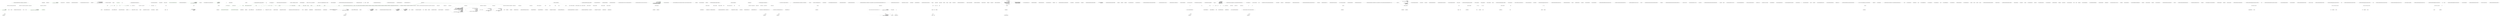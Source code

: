 digraph  {
d104 [cluster="CommandLine.Text.HelpText.DefaultParsingErrorsHandler<T>(CommandLine.ParserResult<T>, CommandLine.Text.HelpText)", color=green, community=0, label="current.AddPreOptionsLine(\r\n                string.Concat(Environment.NewLine, current.SentenceBuilder.ErrorsHeadingText()))", prediction=0, span="311-312"];
d88 [cluster="CommandLine.Text.HelpText.DefaultParsingErrorsHandler<T>(CommandLine.ParserResult<T>, CommandLine.Text.HelpText)", label="Entry CommandLine.Text.HelpText.DefaultParsingErrorsHandler<T>(CommandLine.ParserResult<T>, CommandLine.Text.HelpText)", span="292-292"];
d102 [cluster="CommandLine.Text.HelpText.DefaultParsingErrorsHandler<T>(CommandLine.ParserResult<T>, CommandLine.Text.HelpText)", label="string.IsNullOrEmpty(errors)", span="306-306"];
d105 [cluster="CommandLine.Text.HelpText.DefaultParsingErrorsHandler<T>(CommandLine.ParserResult<T>, CommandLine.Text.HelpText)", color=green, community=0, label="var lines = errors.Split(\r\n                new[] { Environment.NewLine }, StringSplitOptions.None)", prediction=1, span="313-314"];
d112 [cluster="System.Func<TResult>.Invoke()", label="Entry System.Func<TResult>.Invoke()", span="0-0"];
d113 [cluster="string.Concat(string, string)", label="Entry string.Concat(string, string)", span="0-0"];
d74 [cluster="CommandLine.Text.HelpText.AddPreOptionsLine(string)", label="Entry CommandLine.Text.HelpText.AddPreOptionsLine(string)", span="336-336"];
d106 [cluster="CommandLine.Text.HelpText.DefaultParsingErrorsHandler<T>(CommandLine.ParserResult<T>, CommandLine.Text.HelpText)", color=green, community=0, label="lines.ForEach(\r\n                line => current.AddPreOptionsLine(line))", prediction=0, span="315-316"];
d107 [cluster="CommandLine.Text.HelpText.DefaultParsingErrorsHandler<T>(CommandLine.ParserResult<T>, CommandLine.Text.HelpText)", label="return current;", span="318-318"];
d115 [cluster="System.Collections.Generic.IEnumerable<T>.ForEach<T>(System.Action<T>)", label="Entry System.Collections.Generic.IEnumerable<T>.ForEach<T>(System.Action<T>)", span="251-251"];
d116 [cluster="lambda expression", label="Entry lambda expression", span="316-316"];
d117 [cluster="lambda expression", color=green, community=0, label="current.AddPreOptionsLine(line)", prediction=0, span="316-316"];
d378 [label="CommandLine.Text.HelpText", span=""];
d118 [cluster="lambda expression", label="Exit lambda expression", span="316-316"];
d101 [cluster="CommandLine.Text.HelpText.DefaultParsingErrorsHandler<T>(CommandLine.ParserResult<T>, CommandLine.Text.HelpText)", label="var errors = RenderParsingErrorsText(parserResult,\r\n                current.SentenceBuilder.FormatError,\r\n                current.SentenceBuilder.FormatMutuallyExclusiveSetErrors,\r\n                2)", span="302-305"];
d114 [cluster="string.Split(string[], System.StringSplitOptions)", label="Entry string.Split(string[], System.StringSplitOptions)", span="0-0"];
d199 [cluster="CommandLine.Text.HelpText.AddLine(System.Text.StringBuilder, string, int)", color=green, community=0, label="var words = value.Split(new[] { ' ' })", prediction=4, span="488-488"];
d196 [cluster="CommandLine.Text.HelpText.AddLine(System.Text.StringBuilder, string, int)", label="Entry CommandLine.Text.HelpText.AddLine(System.Text.StringBuilder, string, int)", span="482-482"];
d198 [cluster="CommandLine.Text.HelpText.AddLine(System.Text.StringBuilder, string, int)", label="var wordBuffer = 0", span="487-487"];
d200 [cluster="CommandLine.Text.HelpText.AddLine(System.Text.StringBuilder, string, int)", label="var i = 0", span="489-489"];
d217 [cluster="string.Split(params char[])", label="Entry string.Split(params char[])", span="0-0"];
d201 [cluster="CommandLine.Text.HelpText.AddLine(System.Text.StringBuilder, string, int)", label="i < words.Length", span="489-489"];
d202 [cluster="CommandLine.Text.HelpText.AddLine(System.Text.StringBuilder, string, int)", label="words[i].Length < (maximumLength - wordBuffer)", span="491-491"];
d203 [cluster="CommandLine.Text.HelpText.AddLine(System.Text.StringBuilder, string, int)", label="builder.Append(words[i])", span="493-493"];
d204 [cluster="CommandLine.Text.HelpText.AddLine(System.Text.StringBuilder, string, int)", label="wordBuffer += words[i].Length", span="494-494"];
d205 [cluster="CommandLine.Text.HelpText.AddLine(System.Text.StringBuilder, string, int)", label="(maximumLength - wordBuffer) > 1 && i != words.Length - 1", span="495-495"];
d208 [cluster="CommandLine.Text.HelpText.AddLine(System.Text.StringBuilder, string, int)", label="words[i].Length >= maximumLength && wordBuffer == 0", span="501-501"];
d209 [cluster="CommandLine.Text.HelpText.AddLine(System.Text.StringBuilder, string, int)", label="builder.Append(words[i].Substring(0, maximumLength))", span="503-503"];
d221 [cluster="CommandLine.Text.HelpText.GetSpecificationsFromType<T>(T)", color=green, community=0, label="var specs = options.GetType().GetSpecifications(Specification.FromProperty)", prediction=5, span="522-522"];
d135 [cluster="CommandLine.Text.HelpText.GetSpecificationsFromType<T>(T)", label="Entry CommandLine.Text.HelpText.GetSpecificationsFromType<T>(T)", span="520-520"];
d222 [cluster="CommandLine.Text.HelpText.GetSpecificationsFromType<T>(T)", color=green, community=1, label="var optionSpecs = specs\r\n                .OfType<OptionSpecification>()\r\n                .Concat(new[] { this.MakeHelpEntry(), this.MakeVersionEntry() })", prediction=6, span="523-525"];
d226 [cluster="object.GetType()", label="Entry object.GetType()", span="0-0"];
d227 [cluster="System.Type.GetSpecifications<T>(System.Func<System.Reflection.PropertyInfo, T>)", label="Entry System.Type.GetSpecifications<T>(System.Func<System.Reflection.PropertyInfo, T>)", span="14-14"];
d223 [cluster="CommandLine.Text.HelpText.GetSpecificationsFromType<T>(T)", color=green, community=1, label="var valueSpecs = specs\r\n                .OfType<ValueSpecification>()\r\n                .OrderBy(v => v.Index)", prediction=7, span="526-528"];
d375 [label="CommandLine.Text.HelpText", span=""];
d75 [cluster="System.Collections.IEnumerable.OfType<TResult>()", label="Entry System.Collections.IEnumerable.OfType<TResult>()", span="0-0"];
d228 [cluster="CommandLine.Text.HelpText.MakeHelpEntry()", label="Entry CommandLine.Text.HelpText.MakeHelpEntry()", span="564-564"];
d229 [cluster="CommandLine.Text.HelpText.MakeVersionEntry()", label="Entry CommandLine.Text.HelpText.MakeVersionEntry()", span="574-574"];
d230 [cluster="System.Collections.Generic.IEnumerable<TSource>.Concat<TSource>(System.Collections.Generic.IEnumerable<TSource>)", label="Entry System.Collections.Generic.IEnumerable<TSource>.Concat<TSource>(System.Collections.Generic.IEnumerable<TSource>)", span="0-0"];
d224 [cluster="CommandLine.Text.HelpText.GetSpecificationsFromType<T>(T)", label="return Enumerable.Empty<Specification>()\r\n                .Concat(optionSpecs)\r\n                .Concat(valueSpecs);", span="529-531"];
d231 [cluster="System.Collections.Generic.IEnumerable<TSource>.OrderBy<TSource, TKey>(System.Func<TSource, TKey>)", label="Entry System.Collections.Generic.IEnumerable<TSource>.OrderBy<TSource, TKey>(System.Func<TSource, TKey>)", span="0-0"];
d232 [cluster="lambda expression", label="Entry lambda expression", span="528-528"];
d259 [cluster="CommandLine.Text.HelpText.AddOption(string, int, CommandLine.Core.Specification, int)", color=green, community=2, label="var name = new StringBuilder(maxLength)\r\n                .BimapIf(\r\n                    specification.Tag == SpecificationType.Option,\r\n                    it => it.Append(AddOptionName(maxLength, (OptionSpecification)specification)),\r\n                    it => it.Append(AddValueName(maxLength, (ValueSpecification)specification)))", prediction=8, span="594-598"];
d250 [cluster="CommandLine.Text.HelpText.AddOption(string, int, CommandLine.Core.Specification, int)", label="Entry CommandLine.Text.HelpText.AddOption(string, int, CommandLine.Core.Specification, int)", span="591-591"];
d258 [cluster="CommandLine.Text.HelpText.AddOption(string, int, CommandLine.Core.Specification, int)", label="optionsHelp.Append(''  '')", span="593-593"];
d260 [cluster="CommandLine.Text.HelpText.AddOption(string, int, CommandLine.Core.Specification, int)", label="optionsHelp.Append(name.Length < maxLength ? name.ToString().PadRight(maxLength) : name.ToString())", span="600-600"];
d24 [cluster="System.Text.StringBuilder.StringBuilder(int)", label="Entry System.Text.StringBuilder.StringBuilder(int)", span="0-0"];
d292 [cluster="System.Text.StringBuilder.BimapIf(bool, System.Func<System.Text.StringBuilder, System.Text.StringBuilder>, System.Func<System.Text.StringBuilder, System.Text.StringBuilder>)", label="Entry System.Text.StringBuilder.BimapIf(bool, System.Func<System.Text.StringBuilder, System.Text.StringBuilder>, System.Func<System.Text.StringBuilder, System.Text.StringBuilder>)", span="47-47"];
d299 [cluster="lambda expression", label="Entry lambda expression", span="597-597"];
d303 [cluster="lambda expression", label="Entry lambda expression", span="598-598"];
d300 [cluster="lambda expression", color=green, community=0, label="it.Append(AddOptionName(maxLength, (OptionSpecification)specification))", prediction=9, span="597-597"];
d385 [label=int, span=""];
d386 [label="CommandLine.Core.Specification", span=""];
d301 [cluster="lambda expression", label="Exit lambda expression", span="597-597"];
d302 [cluster="CommandLine.Text.HelpText.AddOptionName(int, CommandLine.Core.OptionSpecification)", label="Entry CommandLine.Text.HelpText.AddOptionName(int, CommandLine.Core.OptionSpecification)", span="664-664"];
d182 [cluster="System.Text.StringBuilder.Append(string)", label="Entry System.Text.StringBuilder.Append(string)", span="0-0"];
d304 [cluster="lambda expression", color=green, community=0, label="it.Append(AddValueName(maxLength, (ValueSpecification)specification))", prediction=9, span="598-598"];
d305 [cluster="lambda expression", label="Exit lambda expression", span="598-598"];
d306 [cluster="CommandLine.Text.HelpText.AddValueName(int, CommandLine.Core.ValueSpecification)", label="Entry CommandLine.Text.HelpText.AddValueName(int, CommandLine.Core.ValueSpecification)", span="683-683"];
d86 [cluster="lambda expression", label="DefaultParsingErrorsHandler(parserResult, current)", span="274-274"];
d93 [cluster="lambda expression", label="DefaultParsingErrorsHandler(parserResult, current)", span="284-284"];
d90 [cluster="lambda expression", label="DefaultParsingErrorsHandler(pr, current)", span="281-281"];
d108 [cluster="CommandLine.Text.HelpText.DefaultParsingErrorsHandler<T>(CommandLine.ParserResult<T>, CommandLine.Text.HelpText)", label="Exit CommandLine.Text.HelpText.DefaultParsingErrorsHandler<T>(CommandLine.ParserResult<T>, CommandLine.Text.HelpText)", span="292-292"];
d95 [cluster="CommandLine.Text.HelpText.DefaultParsingErrorsHandler<T>(CommandLine.ParserResult<T>, CommandLine.Text.HelpText)", label="parserResult == null", span="294-294"];
d97 [cluster="CommandLine.Text.HelpText.DefaultParsingErrorsHandler<T>(CommandLine.ParserResult<T>, CommandLine.Text.HelpText)", label="current == null", span="295-295"];
d99 [cluster="CommandLine.Text.HelpText.DefaultParsingErrorsHandler<T>(CommandLine.ParserResult<T>, CommandLine.Text.HelpText)", label="FilterMeaningfulErrors(((NotParsed<T>)parserResult).Errors).Empty()", span="297-297"];
d100 [cluster="CommandLine.Text.HelpText.DefaultParsingErrorsHandler<T>(CommandLine.ParserResult<T>, CommandLine.Text.HelpText)", label="return current;", span="299-299"];
d103 [cluster="CommandLine.Text.HelpText.DefaultParsingErrorsHandler<T>(CommandLine.ParserResult<T>, CommandLine.Text.HelpText)", label="return current;", span="308-308"];
d59 [cluster="CommandLine.Text.HelpText.AutoBuild<T>(CommandLine.ParserResult<T>)", label="Entry CommandLine.Text.HelpText.AutoBuild<T>(CommandLine.ParserResult<T>)", span="258-258"];
d69 [cluster="CommandLine.Text.HelpText.AutoBuild<T>(CommandLine.ParserResult<T>)", label="var pr = new NotParsed<object>(err.Type.AutoDefault(), Enumerable.Empty<Error>())", span="280-280"];
d66 [cluster="CommandLine.Text.HelpText.AutoBuild<T>(CommandLine.ParserResult<T>)", label="return AutoBuild(parserResult, current => DefaultParsingErrorsHandler(parserResult, current));", span="274-274"];
d70 [cluster="CommandLine.Text.HelpText.AutoBuild<T>(CommandLine.ParserResult<T>)", label="return AutoBuild(pr, current => DefaultParsingErrorsHandler(pr, current));", span="281-281"];
d71 [cluster="CommandLine.Text.HelpText.AutoBuild<T>(CommandLine.ParserResult<T>)", label="return AutoBuild(parserResult, current => DefaultParsingErrorsHandler(parserResult, current), true);", span="284-284"];
d111 [cluster="string.IsNullOrEmpty(string)", label="Entry string.IsNullOrEmpty(string)", span="0-0"];
d132 [cluster="CommandLine.Text.HelpText.AddOptions<T>(T)", label="return AddOptionsImpl(\r\n                this.GetSpecificationsFromType(options),\r\n                SentenceBuilder.RequiredWord(),\r\n                MaximumDisplayWidth);", span="360-363"];
d141 [cluster="CommandLine.Text.HelpText.AddVerbs(params System.Type[])", label="return AddOptionsImpl(\r\n                this.AdaptVerbsToSpecifications(types),\r\n                SentenceBuilder.RequiredWord(),\r\n                MaximumDisplayWidth);", span="377-380"];
d148 [cluster="CommandLine.Text.HelpText.AddOptions<T>(int, T)", label="return AddOptionsImpl(\r\n                this.GetSpecificationsFromType(options),\r\n                SentenceBuilder.RequiredWord(),\r\n                maximumLength);", span="393-396"];
d155 [cluster="CommandLine.Text.HelpText.AddVerbs(int, params System.Type[])", label="return AddOptionsImpl(this.AdaptVerbsToSpecifications(types), SentenceBuilder.RequiredWord(), maximumLength);", span="411-411"];
d64 [cluster="CommandLine.Text.HelpText.AutoBuild<T>(CommandLine.ParserResult<T>)", label="return new HelpText(HeadingInfo.Default).AddPreOptionsLine(Environment.NewLine);", span="269-269"];
d124 [cluster="CommandLine.Text.HelpText.AddPreOptionsLine(string)", label="Exit CommandLine.Text.HelpText.AddPreOptionsLine(string)", span="336-336"];
d125 [cluster="CommandLine.Text.HelpText.AddPreOptionsLine(string, int)", label="Entry CommandLine.Text.HelpText.AddPreOptionsLine(string, int)", span="584-584"];
d123 [cluster="CommandLine.Text.HelpText.AddPreOptionsLine(string)", label="return AddPreOptionsLine(value, MaximumDisplayWidth);", span="338-338"];
d243 [cluster="CommandLine.Text.HelpText.AddOptionsImpl(System.Collections.Generic.IEnumerable<CommandLine.Core.Specification>, string, int)", label="specifications.ForEach(\r\n                option =>\r\n                    AddOption(requiredWord, maxLength, option, remainingSpace))", span="557-559"];
d110 [cluster="CommandLine.Text.HelpText.RenderParsingErrorsText<T>(CommandLine.ParserResult<T>, System.Func<CommandLine.Error, string>, System.Func<System.Collections.Generic.IEnumerable<CommandLine.MutuallyExclusiveSetError>, string>, int)", label="Entry CommandLine.Text.HelpText.RenderParsingErrorsText<T>(CommandLine.ParserResult<T>, System.Func<CommandLine.Error, string>, System.Func<System.Collections.Generic.IEnumerable<CommandLine.MutuallyExclusiveSetError>, string>, int)", span="422-422"];
d216 [cluster="CommandLine.Text.HelpText.AddLine(System.Text.StringBuilder, string, int)", label="Exit CommandLine.Text.HelpText.AddLine(System.Text.StringBuilder, string, int)", span="482-482"];
d255 [cluster="CommandLine.Text.HelpText.AddPreOptionsLine(string, int)", label="AddLine(preOptionsHelp, value, maximumLength)", span="586-586"];
d330 [cluster="CommandLine.Text.HelpText.AddLine(System.Text.StringBuilder, string)", label="AddLine(builder, value, MaximumDisplayWidth)", span="702-702"];
d197 [cluster="CommandLine.Text.HelpText.AddLine(System.Text.StringBuilder, string, int)", label="builder.AppendWhen(builder.Length > 0, Environment.NewLine)", span="484-484"];
d206 [cluster="CommandLine.Text.HelpText.AddLine(System.Text.StringBuilder, string, int)", label="builder.Append('' '')", span="497-497"];
d210 [cluster="CommandLine.Text.HelpText.AddLine(System.Text.StringBuilder, string, int)", label="wordBuffer = maximumLength", span="504-504"];
d212 [cluster="CommandLine.Text.HelpText.AddLine(System.Text.StringBuilder, string, int)", label="value = value.Substring(Math.Min(wordBuffer, value.Length))", span="512-512"];
d213 [cluster="CommandLine.Text.HelpText.AddLine(System.Text.StringBuilder, string, int)", label="builder.AppendWhen(value.Length > 0, Environment.NewLine)", span="513-513"];
d214 [cluster="CommandLine.Text.HelpText.AddLine(System.Text.StringBuilder, string, int)", label="value.Length > maximumLength", span="515-515"];
d215 [cluster="CommandLine.Text.HelpText.AddLine(System.Text.StringBuilder, string, int)", label="builder.Append(value)", span="517-517"];
d296 [cluster="string.FormatInvariant(params object[])", label="Entry string.FormatInvariant(params object[])", span="20-20"];
d129 [cluster="CommandLine.Text.HelpText.AddLine(System.Text.StringBuilder, string)", label="Entry CommandLine.Text.HelpText.AddLine(System.Text.StringBuilder, string)", span="700-700"];
d270 [cluster="CommandLine.Text.HelpText.AddOption(string, int, CommandLine.Core.Specification, int)", label="var wordBuffer = 0", span="624-624"];
d272 [cluster="CommandLine.Text.HelpText.AddOption(string, int, CommandLine.Core.Specification, int)", label="var i = 0", span="626-626"];
d343 [cluster="CommandLine.Text.HelpText.GetMaxOptionLength(CommandLine.Core.OptionSpecification)", label="var specLength = 0", span="723-723"];
d346 [cluster="CommandLine.Text.HelpText.GetMaxOptionLength(CommandLine.Core.OptionSpecification)", label="var metaLength = 0", span="728-728"];
d363 [cluster="CommandLine.Text.HelpText.GetMaxValueLength(CommandLine.Core.ValueSpecification)", label="var specLength = 0", span="766-766"];
d365 [cluster="CommandLine.Text.HelpText.GetMaxValueLength(CommandLine.Core.ValueSpecification)", label="var metaLength = 0", span="770-770"];
d211 [cluster="CommandLine.Text.HelpText.AddLine(System.Text.StringBuilder, string, int)", label="i++", span="489-489"];
d271 [cluster="CommandLine.Text.HelpText.AddOption(string, int, CommandLine.Core.Specification, int)", label="var words = optionHelpText.Split(new[] { ' ' })", span="625-625"];
d207 [cluster="CommandLine.Text.HelpText.AddLine(System.Text.StringBuilder, string, int)", label="wordBuffer++", span="498-498"];
d218 [cluster="string.Substring(int, int)", label="Entry string.Substring(int, int)", span="0-0"];
d225 [cluster="CommandLine.Text.HelpText.GetSpecificationsFromType<T>(T)", label="Exit CommandLine.Text.HelpText.GetSpecificationsFromType<T>(T)", span="520-520"];
d55 [cluster="CommandLine.Text.HelpText.AddOptions<T>(T)", label="Entry CommandLine.Text.HelpText.AddOptions<T>(T)", span="356-356"];
d145 [cluster="CommandLine.Text.HelpText.AddOptions<T>(int, T)", label="Entry CommandLine.Text.HelpText.AddOptions<T>(int, T)", span="389-389"];
d17 [cluster="CommandLine.Text.HelpText.HelpText(CommandLine.Text.SentenceBuilder, string, string)", label="preOptionsHelp = new StringBuilder(BuilderCapacity)", span="99-99"];
d18 [cluster="CommandLine.Text.HelpText.HelpText(CommandLine.Text.SentenceBuilder, string, string)", label="postOptionsHelp = new StringBuilder(BuilderCapacity)", span="100-100"];
d19 [cluster="CommandLine.Text.HelpText.HelpText(CommandLine.Text.SentenceBuilder, string, string)", label="this.sentenceBuilder = sentenceBuilder", span="102-102"];
d20 [cluster="CommandLine.Text.HelpText.HelpText(CommandLine.Text.SentenceBuilder, string, string)", label="this.heading = heading", span="103-103"];
d21 [cluster="CommandLine.Text.HelpText.HelpText(CommandLine.Text.SentenceBuilder, string, string)", label="this.copyright = copyright", span="104-104"];
d127 [cluster="CommandLine.Text.HelpText.AddPostOptionsLine(string)", label="return AddLine(postOptionsHelp, value);", span="348-348"];
d185 [cluster="CommandLine.Text.HelpText.ToString()", label="return\r\n                new StringBuilder(\r\n                    heading.SafeLength() + copyright.SafeLength() + preOptionsHelp.SafeLength() +\r\n                        optionsHelp.SafeLength() + ExtraLength).Append(heading)\r\n                    .AppendWhen(!string.IsNullOrEmpty(copyright), Environment.NewLine, copyright)\r\n                    .AppendWhen(preOptionsHelp.Length > 0, Environment.NewLine, preOptionsHelp.ToString())\r\n                    .AppendWhen(\r\n                        optionsHelp != null && optionsHelp.Length > 0,\r\n                        Environment.NewLine,\r\n                        Environment.NewLine,\r\n                        optionsHelp.SafeToString())\r\n                    .AppendWhen(postOptionsHelp.Length > 0, Environment.NewLine, postOptionsHelp.ToString())\r\n                .ToString();", span="462-474"];
d235 [cluster="CommandLine.Text.HelpText.AdaptVerbsToSpecifications(System.Collections.Generic.IEnumerable<System.Type>)", label="return (from verbTuple in Verb.SelectFromTypes(types)\r\n                    select\r\n                        OptionSpecification.NewSwitch(\r\n                            string.Empty,\r\n                            verbTuple.Item1.Name,\r\n                            false,\r\n                            verbTuple.Item1.HelpText,\r\n                            string.Empty)).Concat(new[] { this.MakeHelpEntry(), this.MakeVersionEntry() });", span="536-543"];
d240 [cluster="CommandLine.Text.HelpText.AddOptionsImpl(System.Collections.Generic.IEnumerable<CommandLine.Core.Specification>, string, int)", label="var maxLength = GetMaxLength(specifications)", span="551-551"];
d241 [cluster="CommandLine.Text.HelpText.AddOptionsImpl(System.Collections.Generic.IEnumerable<CommandLine.Core.Specification>, string, int)", label="optionsHelp = new StringBuilder(BuilderCapacity)", span="553-553"];
d248 [cluster="lambda expression", label="AddOption(requiredWord, maxLength, option, remainingSpace)", span="559-559"];
d244 [cluster="CommandLine.Text.HelpText.AddOptionsImpl(System.Collections.Generic.IEnumerable<CommandLine.Core.Specification>, string, int)", label="return this;", span="561-561"];
d251 [cluster="CommandLine.Text.HelpText.MakeHelpEntry()", label="return OptionSpecification.NewSwitch(\r\n                string.Empty,\r\n                ''help'',\r\n                false,\r\n                sentenceBuilder.HelpCommandText(AddDashesToOption),\r\n                string.Empty);", span="566-571"];
d253 [cluster="CommandLine.Text.HelpText.MakeVersionEntry()", label="return OptionSpecification.NewSwitch(\r\n                string.Empty,\r\n                ''version'',\r\n                false,\r\n                sentenceBuilder.VersionCommandText(AddDashesToOption),\r\n                string.Empty);", span="576-581"];
d256 [cluster="CommandLine.Text.HelpText.AddPreOptionsLine(string, int)", label="return this;", span="588-588"];
d261 [cluster="CommandLine.Text.HelpText.AddOption(string, int, CommandLine.Core.Specification, int)", label="optionsHelp.Append(''    '')", span="602-602"];
d263 [cluster="CommandLine.Text.HelpText.AddOption(string, int, CommandLine.Core.Specification, int)", label="addEnumValuesToHelpText && specification.EnumValues.Any()", span="605-605"];
d275 [cluster="CommandLine.Text.HelpText.AddOption(string, int, CommandLine.Core.Specification, int)", label="optionsHelp.Append(words[i])", span="630-630"];
d278 [cluster="CommandLine.Text.HelpText.AddOption(string, int, CommandLine.Core.Specification, int)", label="optionsHelp.Append('' '')", span="634-634"];
d281 [cluster="CommandLine.Text.HelpText.AddOption(string, int, CommandLine.Core.Specification, int)", label="optionsHelp.Append(words[i].Substring(0, widthOfHelpText))", span="640-640"];
d285 [cluster="CommandLine.Text.HelpText.AddOption(string, int, CommandLine.Core.Specification, int)", label="optionsHelp.AppendWhen(optionHelpText.Length > 0, Environment.NewLine,\r\n                        new string(' ', maxLength + 6))", span="651-652"];
d287 [cluster="CommandLine.Text.HelpText.AddOption(string, int, CommandLine.Core.Specification, int)", label="optionsHelp.Append(optionHelpText)", span="657-657"];
d288 [cluster="CommandLine.Text.HelpText.AddOption(string, int, CommandLine.Core.Specification, int)", label="optionsHelp.Append(Environment.NewLine)", span="658-658"];
d289 [cluster="CommandLine.Text.HelpText.AddOption(string, int, CommandLine.Core.Specification, int)", label="optionsHelp.AppendWhen(additionalNewLineAfterOption, Environment.NewLine)", span="659-659"];
d290 [cluster="CommandLine.Text.HelpText.AddOption(string, int, CommandLine.Core.Specification, int)", label="return this;", span="661-661"];
d309 [cluster="CommandLine.Text.HelpText.AddOptionName(int, CommandLine.Core.OptionSpecification)", label="optionName.AppendWhen(addDashesToOption, '-')", span="669-669"];
d314 [cluster="CommandLine.Text.HelpText.AddOptionName(int, CommandLine.Core.OptionSpecification)", label="optionName.AppendWhen(addDashesToOption, ''--'')", span="676-676"];
d331 [cluster="CommandLine.Text.HelpText.AddLine(System.Text.StringBuilder, string)", label="return this;", span="704-704"];
d333 [cluster="CommandLine.Text.HelpText.GetMaxLength(System.Collections.Generic.IEnumerable<CommandLine.Core.Specification>)", label="return specifications.Aggregate(0,\r\n                (length, spec) =>\r\n                    {\r\n                        var specLength = spec.Tag == SpecificationType.Option\r\n                            ? this.GetMaxOptionLength((OptionSpecification)spec)\r\n                            : this.GetMaxValueLength((ValueSpecification)spec);\r\n\r\n                        return Math.Max(length, specLength);\r\n                    });", span="709-717"];
d337 [cluster="lambda expression", label="var specLength = spec.Tag == SpecificationType.Option\r\n                            ? this.GetMaxOptionLength((OptionSpecification)spec)\r\n                            : this.GetMaxValueLength((ValueSpecification)spec)", span="712-714"];
d351 [cluster="CommandLine.Text.HelpText.GetMaxOptionLength(CommandLine.Core.OptionSpecification)", label=AddDashesToOption, span="737-737"];
d356 [cluster="CommandLine.Text.HelpText.GetMaxOptionLength(CommandLine.Core.OptionSpecification)", label=AddDashesToOption, span="748-748"];
d67 [cluster="CommandLine.Text.HelpText.AutoBuild<T>(CommandLine.ParserResult<T>)", label="var err = errors.OfType<HelpVerbRequestedError>().Single()", span="277-277"];
d164 [cluster="CommandLine.Text.HelpText.RenderParsingErrorsText<T>(CommandLine.ParserResult<T>, System.Func<CommandLine.Error, string>, System.Func<System.Collections.Generic.IEnumerable<CommandLine.MutuallyExclusiveSetError>, string>, int)", label="text.AppendIfNotEmpty(\r\n                formatMutuallyExclusiveSetErrors(\r\n                    meaningfulErrors.OfType<MutuallyExclusiveSetError>()))", span="448-450"];
d252 [cluster="CommandLine.Text.HelpText.MakeHelpEntry()", label="Exit CommandLine.Text.HelpText.MakeHelpEntry()", span="564-564"];
d254 [cluster="CommandLine.Text.HelpText.MakeVersionEntry()", label="Exit CommandLine.Text.HelpText.MakeVersionEntry()", span="574-574"];
d44 [cluster="System.Linq.Enumerable.Empty<TResult>()", label="Entry System.Linq.Enumerable.Empty<TResult>()", span="0-0"];
d234 [cluster="lambda expression", label="Exit lambda expression", span="528-528"];
d233 [cluster="lambda expression", label="v.Index", span="528-528"];
d291 [cluster="CommandLine.Text.HelpText.AddOption(string, int, CommandLine.Core.Specification, int)", label="Exit CommandLine.Text.HelpText.AddOption(string, int, CommandLine.Core.Specification, int)", span="591-591"];
d262 [cluster="CommandLine.Text.HelpText.AddOption(string, int, CommandLine.Core.Specification, int)", label="var optionHelpText = specification.HelpText", span="603-603"];
d264 [cluster="CommandLine.Text.HelpText.AddOption(string, int, CommandLine.Core.Specification, int)", label="optionHelpText += '' Valid values: '' + string.Join('', '', specification.EnumValues)", span="607-607"];
d265 [cluster="CommandLine.Text.HelpText.AddOption(string, int, CommandLine.Core.Specification, int)", label="specification.DefaultValue.IsJust()", span="610-610"];
d266 [cluster="CommandLine.Text.HelpText.AddOption(string, int, CommandLine.Core.Specification, int)", label="optionHelpText = ''(Default: {0}) ''.FormatLocal(specification.DefaultValue.FromJust()) + optionHelpText", span="612-612"];
d267 [cluster="CommandLine.Text.HelpText.AddOption(string, int, CommandLine.Core.Specification, int)", label="specification.Required", span="615-615"];
d268 [cluster="CommandLine.Text.HelpText.AddOption(string, int, CommandLine.Core.Specification, int)", label="optionHelpText = ''{0} ''.FormatInvariant(requiredWord) + optionHelpText", span="617-617"];
d274 [cluster="CommandLine.Text.HelpText.AddOption(string, int, CommandLine.Core.Specification, int)", label="words[i].Length < (widthOfHelpText - wordBuffer)", span="628-628"];
d277 [cluster="CommandLine.Text.HelpText.AddOption(string, int, CommandLine.Core.Specification, int)", label="(widthOfHelpText - wordBuffer) > 1 && i != words.Length - 1", span="632-632"];
d280 [cluster="CommandLine.Text.HelpText.AddOption(string, int, CommandLine.Core.Specification, int)", label="words[i].Length >= widthOfHelpText && wordBuffer == 0", span="638-638"];
d282 [cluster="CommandLine.Text.HelpText.AddOption(string, int, CommandLine.Core.Specification, int)", label="wordBuffer = widthOfHelpText", span="641-641"];
d286 [cluster="CommandLine.Text.HelpText.AddOption(string, int, CommandLine.Core.Specification, int)", label="optionHelpText.Length > widthOfHelpText", span="654-654"];
d242 [cluster="CommandLine.Text.HelpText.AddOptionsImpl(System.Collections.Generic.IEnumerable<CommandLine.Core.Specification>, string, int)", label="var remainingSpace = maximumLength - (maxLength + 6)", span="555-555"];
d171 [cluster="System.Text.StringBuilder.ToString()", label="Entry System.Text.StringBuilder.ToString()", span="0-0"];
d293 [cluster="string.PadRight(int)", label="Entry string.PadRight(int)", span="0-0"];
d307 [cluster="CommandLine.Text.HelpText.AddOptionName(int, CommandLine.Core.OptionSpecification)", label="var optionName = new StringBuilder(maxLength)", span="666-666"];
d322 [cluster="CommandLine.Text.HelpText.AddValueName(int, CommandLine.Core.ValueSpecification)", label="var valueName = new StringBuilder(maxLength)", span="685-685"];
d318 [cluster="CommandLine.Text.HelpText.AddOptionName(int, CommandLine.Core.OptionSpecification)", label="Exit CommandLine.Text.HelpText.AddOptionName(int, CommandLine.Core.OptionSpecification)", span="664-664"];
d308 [cluster="CommandLine.Text.HelpText.AddOptionName(int, CommandLine.Core.OptionSpecification)", label="specification.ShortName.Length > 0", span="667-667"];
d310 [cluster="CommandLine.Text.HelpText.AddOptionName(int, CommandLine.Core.OptionSpecification)", label="optionName.AppendFormat(''{0}'', specification.ShortName)", span="670-670"];
d311 [cluster="CommandLine.Text.HelpText.AddOptionName(int, CommandLine.Core.OptionSpecification)", label="optionName.AppendFormatWhen(specification.MetaValue.Length > 0, '' {0}'', specification.MetaValue)", span="671-671"];
d312 [cluster="CommandLine.Text.HelpText.AddOptionName(int, CommandLine.Core.OptionSpecification)", label="optionName.AppendWhen(specification.LongName.Length > 0, '', '')", span="672-672"];
d313 [cluster="CommandLine.Text.HelpText.AddOptionName(int, CommandLine.Core.OptionSpecification)", label="specification.LongName.Length > 0", span="674-674"];
d315 [cluster="CommandLine.Text.HelpText.AddOptionName(int, CommandLine.Core.OptionSpecification)", label="optionName.AppendFormat(''{0}'', specification.LongName)", span="677-677"];
d316 [cluster="CommandLine.Text.HelpText.AddOptionName(int, CommandLine.Core.OptionSpecification)", label="optionName.AppendFormatWhen(specification.MetaValue.Length > 0, ''={0}'', specification.MetaValue)", span="678-678"];
d176 [cluster="lambda expression", label="var line = new StringBuilder(indent.Spaces())\r\n                                .Append(formatError(error))", span="443-444"];
d328 [cluster="CommandLine.Text.HelpText.AddValueName(int, CommandLine.Core.ValueSpecification)", label="Exit CommandLine.Text.HelpText.AddValueName(int, CommandLine.Core.ValueSpecification)", span="683-683"];
d323 [cluster="CommandLine.Text.HelpText.AddValueName(int, CommandLine.Core.ValueSpecification)", label="specification.MetaName.Length > 0", span="687-687"];
d324 [cluster="CommandLine.Text.HelpText.AddValueName(int, CommandLine.Core.ValueSpecification)", label="valueName.AppendFormat(''{0} (pos. {1})'', specification.MetaName, specification.Index)", span="689-689"];
d325 [cluster="CommandLine.Text.HelpText.AddValueName(int, CommandLine.Core.ValueSpecification)", label="valueName.AppendFormat(''value pos. {0}'', specification.Index)", span="693-693"];
d326 [cluster="CommandLine.Text.HelpText.AddValueName(int, CommandLine.Core.ValueSpecification)", label="valueName.AppendFormatWhen(specification.MetaValue.Length > 0, '' {0}'', specification.MetaValue)", span="695-695"];
d376 [label="CommandLine.ParserResult<T>", span=""];
d85 [cluster="lambda expression", label="Entry lambda expression", span="274-274"];
d87 [cluster="lambda expression", label="Exit lambda expression", span="274-274"];
d92 [cluster="lambda expression", label="Entry lambda expression", span="284-284"];
d94 [cluster="lambda expression", label="Exit lambda expression", span="284-284"];
d377 [label=pr, span=""];
d89 [cluster="lambda expression", label="Entry lambda expression", span="281-281"];
d91 [cluster="lambda expression", label="Exit lambda expression", span="281-281"];
d96 [cluster="CommandLine.Text.HelpText.DefaultParsingErrorsHandler<T>(CommandLine.ParserResult<T>, CommandLine.Text.HelpText)", label="throw new ArgumentNullException(''parserResult'');", span="294-294"];
d98 [cluster="CommandLine.Text.HelpText.DefaultParsingErrorsHandler<T>(CommandLine.ParserResult<T>, CommandLine.Text.HelpText)", label="throw new ArgumentNullException(''current'');", span="295-295"];
d45 [cluster="CommandLine.Text.HelpText.FilterMeaningfulErrors(System.Collections.Generic.IEnumerable<CommandLine.Error>)", label="Entry CommandLine.Text.HelpText.FilterMeaningfulErrors(System.Collections.Generic.IEnumerable<CommandLine.Error>)", span="477-477"];
d109 [cluster="System.Collections.Generic.IEnumerable<TSource>.Empty<TSource>()", label="Entry System.Collections.Generic.IEnumerable<TSource>.Empty<TSource>()", span="31-31"];
d72 [cluster="CommandLine.Text.HelpText.AutoBuild<T>(CommandLine.ParserResult<T>)", label="Exit CommandLine.Text.HelpText.AutoBuild<T>(CommandLine.ParserResult<T>)", span="258-258"];
d60 [cluster="CommandLine.Text.HelpText.AutoBuild<T>(CommandLine.ParserResult<T>)", label="parserResult.Tag != ParserResultType.NotParsed", span="260-260"];
d62 [cluster="CommandLine.Text.HelpText.AutoBuild<T>(CommandLine.ParserResult<T>)", label="var errors = ((NotParsed<T>)parserResult).Errors", span="265-265"];
d25 [cluster="CommandLine.Text.HelpText.AutoBuild<T>(CommandLine.ParserResult<T>, System.Func<CommandLine.Text.HelpText, CommandLine.Text.HelpText>, bool)", label="Entry CommandLine.Text.HelpText.AutoBuild<T>(CommandLine.ParserResult<T>, System.Func<CommandLine.Text.HelpText, CommandLine.Text.HelpText>, bool)", span="199-199"];
d68 [cluster="CommandLine.Text.HelpText.AutoBuild<T>(CommandLine.ParserResult<T>)", label="err.Matched", span="278-278"];
d77 [cluster="CommandLine.NotParsed<T>.NotParsed(T, System.Collections.Generic.IEnumerable<CommandLine.Error>)", label="Entry CommandLine.NotParsed<T>.NotParsed(T, System.Collections.Generic.IEnumerable<CommandLine.Error>)", span="142-142"];
d78 [cluster="System.Type.AutoDefault()", label="Entry System.Type.AutoDefault()", span="138-138"];
d65 [cluster="CommandLine.Text.HelpText.AutoBuild<T>(CommandLine.ParserResult<T>)", label="!errors.Any(e => e.Tag == ErrorType.HelpVerbRequestedError)", span="272-272"];
d269 [cluster="CommandLine.Text.HelpText.AddOption(string, int, CommandLine.Core.Specification, int)", label="!string.IsNullOrEmpty(optionHelpText)", span="620-620"];
d130 [cluster="CommandLine.Text.HelpText.AddOptions<T>(T)", label="Equals(options, default(T))", span="358-358"];
d133 [cluster="CommandLine.Text.HelpText.AddOptions<T>(T)", label="Exit CommandLine.Text.HelpText.AddOptions<T>(T)", span="356-356"];
d136 [cluster="CommandLine.Text.HelpText.AddOptionsImpl(System.Collections.Generic.IEnumerable<CommandLine.Core.Specification>, string, int)", label="Entry CommandLine.Text.HelpText.AddOptionsImpl(System.Collections.Generic.IEnumerable<CommandLine.Core.Specification>, string, int)", span="546-546"];
d54 [cluster="CommandLine.Text.HelpText.AddVerbs(params System.Type[])", label="Entry CommandLine.Text.HelpText.AddVerbs(params System.Type[])", span="372-372"];
d139 [cluster="CommandLine.Text.HelpText.AddVerbs(params System.Type[])", label="types.Length == 0", span="375-375"];
d142 [cluster="CommandLine.Text.HelpText.AddVerbs(params System.Type[])", label="Exit CommandLine.Text.HelpText.AddVerbs(params System.Type[])", span="372-372"];
d144 [cluster="CommandLine.Text.HelpText.AdaptVerbsToSpecifications(System.Collections.Generic.IEnumerable<System.Type>)", label="Entry CommandLine.Text.HelpText.AdaptVerbsToSpecifications(System.Collections.Generic.IEnumerable<System.Type>)", span="534-534"];
d146 [cluster="CommandLine.Text.HelpText.AddOptions<T>(int, T)", label="Equals(options, default(T))", span="391-391"];
d149 [cluster="CommandLine.Text.HelpText.AddOptions<T>(int, T)", label="Exit CommandLine.Text.HelpText.AddOptions<T>(int, T)", span="389-389"];
d150 [cluster="CommandLine.Text.HelpText.AddVerbs(int, params System.Type[])", label="Entry CommandLine.Text.HelpText.AddVerbs(int, params System.Type[])", span="406-406"];
d153 [cluster="CommandLine.Text.HelpText.AddVerbs(int, params System.Type[])", label="types.Length == 0", span="409-409"];
d156 [cluster="CommandLine.Text.HelpText.AddVerbs(int, params System.Type[])", label="Exit CommandLine.Text.HelpText.AddVerbs(int, params System.Type[])", span="406-406"];
d63 [cluster="CommandLine.Text.HelpText.AutoBuild<T>(CommandLine.ParserResult<T>)", label="errors.Any(e => e.Tag == ErrorType.VersionRequestedError)", span="267-267"];
d4 [cluster="CommandLine.Text.HelpText.HelpText(string)", label="Entry CommandLine.Text.HelpText.HelpText(string)", span="57-57"];
d257 [cluster="CommandLine.Text.HelpText.AddPreOptionsLine(string, int)", label="Exit CommandLine.Text.HelpText.AddPreOptionsLine(string, int)", span="584-584"];
d247 [cluster="lambda expression", label="Entry lambda expression", span="558-559"];
d166 [cluster="CommandLine.Text.HelpText.RenderParsingErrorsText<T>(CommandLine.ParserResult<T>, System.Func<CommandLine.Error, string>, System.Func<System.Collections.Generic.IEnumerable<CommandLine.MutuallyExclusiveSetError>, string>, int)", label="Exit CommandLine.Text.HelpText.RenderParsingErrorsText<T>(CommandLine.ParserResult<T>, System.Func<CommandLine.Error, string>, System.Func<System.Collections.Generic.IEnumerable<CommandLine.MutuallyExclusiveSetError>, string>, int)", span="422-422"];
d157 [cluster="CommandLine.Text.HelpText.RenderParsingErrorsText<T>(CommandLine.ParserResult<T>, System.Func<CommandLine.Error, string>, System.Func<System.Collections.Generic.IEnumerable<CommandLine.MutuallyExclusiveSetError>, string>, int)", label="parserResult == null", span="428-428"];
d159 [cluster="CommandLine.Text.HelpText.RenderParsingErrorsText<T>(CommandLine.ParserResult<T>, System.Func<CommandLine.Error, string>, System.Func<System.Collections.Generic.IEnumerable<CommandLine.MutuallyExclusiveSetError>, string>, int)", label="var meaningfulErrors =\r\n                FilterMeaningfulErrors(((NotParsed<T>)parserResult).Errors)", span="430-431"];
d163 [cluster="CommandLine.Text.HelpText.RenderParsingErrorsText<T>(CommandLine.ParserResult<T>, System.Func<CommandLine.Error, string>, System.Func<System.Collections.Generic.IEnumerable<CommandLine.MutuallyExclusiveSetError>, string>, int)", label="meaningfulErrors\r\n                .Where(e => e.Tag != ErrorType.MutuallyExclusiveSetError)\r\n                .ForEach(\r\n                    error =>\r\n                        {\r\n                            var line = new StringBuilder(indent.Spaces())\r\n                                .Append(formatError(error)); \r\n                            text.AppendLine(line.ToString());\r\n                        })", span="438-446"];
d189 [cluster="System.Text.StringBuilder.AppendWhen(bool, params string[])", label="Entry System.Text.StringBuilder.AppendWhen(bool, params string[])", span="9-9"];
d219 [cluster="System.Math.Min(int, int)", label="Entry System.Math.Min(int, int)", span="0-0"];
d220 [cluster="string.Substring(int)", label="Entry string.Substring(int)", span="0-0"];
d126 [cluster="CommandLine.Text.HelpText.AddPostOptionsLine(string)", label="Entry CommandLine.Text.HelpText.AddPostOptionsLine(string)", span="346-346"];
d332 [cluster="CommandLine.Text.HelpText.AddLine(System.Text.StringBuilder, string)", label="Exit CommandLine.Text.HelpText.AddLine(System.Text.StringBuilder, string)", span="700-700"];
d319 [cluster="System.Text.StringBuilder.AppendWhen(bool, params char[])", label="Entry System.Text.StringBuilder.AppendWhen(bool, params char[])", span="21-21"];
d276 [cluster="CommandLine.Text.HelpText.AddOption(string, int, CommandLine.Core.Specification, int)", label="wordBuffer += words[i].Length", span="631-631"];
d284 [cluster="CommandLine.Text.HelpText.AddOption(string, int, CommandLine.Core.Specification, int)", label="optionHelpText = optionHelpText.Substring(Math.Min(wordBuffer, optionHelpText.Length)).Trim()", span="650-650"];
d273 [cluster="CommandLine.Text.HelpText.AddOption(string, int, CommandLine.Core.Specification, int)", label="i < words.Length", span="626-626"];
d283 [cluster="CommandLine.Text.HelpText.AddOption(string, int, CommandLine.Core.Specification, int)", label="i++", span="626-626"];
d340 [cluster="CommandLine.Text.HelpText.GetMaxOptionLength(CommandLine.Core.OptionSpecification)", label="Entry CommandLine.Text.HelpText.GetMaxOptionLength(CommandLine.Core.OptionSpecification)", span="721-721"];
d344 [cluster="CommandLine.Text.HelpText.GetMaxOptionLength(CommandLine.Core.OptionSpecification)", label="var hasShort = spec.ShortName.Length > 0", span="725-725"];
d350 [cluster="CommandLine.Text.HelpText.GetMaxOptionLength(CommandLine.Core.OptionSpecification)", label="++specLength", span="736-736"];
d355 [cluster="CommandLine.Text.HelpText.GetMaxOptionLength(CommandLine.Core.OptionSpecification)", label="specLength += spec.LongName.Length", span="747-747"];
d360 [cluster="CommandLine.Text.HelpText.GetMaxOptionLength(CommandLine.Core.OptionSpecification)", label="specLength += 2", span="758-758"];
d361 [cluster="CommandLine.Text.HelpText.GetMaxOptionLength(CommandLine.Core.OptionSpecification)", label="return specLength;", span="761-761"];
d345 [cluster="CommandLine.Text.HelpText.GetMaxOptionLength(CommandLine.Core.OptionSpecification)", label="var hasLong = spec.LongName.Length > 0", span="726-726"];
d347 [cluster="CommandLine.Text.HelpText.GetMaxOptionLength(CommandLine.Core.OptionSpecification)", label="spec.MetaValue.Length > 0", span="729-729"];
d353 [cluster="CommandLine.Text.HelpText.GetMaxOptionLength(CommandLine.Core.OptionSpecification)", label="specLength += metaLength", span="742-742"];
d358 [cluster="CommandLine.Text.HelpText.GetMaxOptionLength(CommandLine.Core.OptionSpecification)", label="specLength += metaLength", span="753-753"];
d341 [cluster="CommandLine.Text.HelpText.GetMaxValueLength(CommandLine.Core.ValueSpecification)", label="Entry CommandLine.Text.HelpText.GetMaxValueLength(CommandLine.Core.ValueSpecification)", span="764-764"];
d364 [cluster="CommandLine.Text.HelpText.GetMaxValueLength(CommandLine.Core.ValueSpecification)", label="var hasMeta = spec.MetaName.Length > 0", span="768-768"];
d369 [cluster="CommandLine.Text.HelpText.GetMaxValueLength(CommandLine.Core.ValueSpecification)", label="specLength += spec.MetaName.Length + spec.Index.ToStringInvariant().Length + 8", span="778-778"];
d370 [cluster="CommandLine.Text.HelpText.GetMaxValueLength(CommandLine.Core.ValueSpecification)", label="specLength += spec.Index.ToStringInvariant().Length + 11", span="782-782"];
d366 [cluster="CommandLine.Text.HelpText.GetMaxValueLength(CommandLine.Core.ValueSpecification)", label="spec.MetaValue.Length > 0", span="771-771"];
d371 [cluster="CommandLine.Text.HelpText.GetMaxValueLength(CommandLine.Core.ValueSpecification)", label="specLength += metaLength", span="785-785"];
d41 [cluster="CommandLine.Text.HelpText.AutoBuild<T>(CommandLine.ParserResult<T>, System.Func<CommandLine.Text.HelpText, CommandLine.Text.HelpText>, bool)", label="auto.AddOptions(parserResult.Value)", span="242-242"];
d15 [cluster="CommandLine.Text.HelpText.HelpText(CommandLine.Text.SentenceBuilder, string, string)", label="copyright == null", span="97-97"];
d10 [cluster="CommandLine.Text.HelpText.HelpText(CommandLine.Text.SentenceBuilder, string, string)", label="Entry CommandLine.Text.HelpText.HelpText(CommandLine.Text.SentenceBuilder, string, string)", span="93-93"];
d22 [cluster="CommandLine.Text.HelpText.HelpText(CommandLine.Text.SentenceBuilder, string, string)", label="Exit CommandLine.Text.HelpText.HelpText(CommandLine.Text.SentenceBuilder, string, string)", span="93-93"];
d128 [cluster="CommandLine.Text.HelpText.AddPostOptionsLine(string)", label="Exit CommandLine.Text.HelpText.AddPostOptionsLine(string)", span="346-346"];
d184 [cluster="CommandLine.Text.HelpText.ToString()", label="int ExtraLength = 10", span="461-461"];
d186 [cluster="CommandLine.Text.HelpText.ToString()", label="Exit CommandLine.Text.HelpText.ToString()", span="459-459"];
d187 [cluster="string.SafeLength()", label="Entry string.SafeLength()", span="40-40"];
d188 [cluster="System.Text.StringBuilder.SafeLength()", label="Entry System.Text.StringBuilder.SafeLength()", span="70-70"];
d190 [cluster="System.Text.StringBuilder.SafeToString()", label="Entry System.Text.StringBuilder.SafeToString()", span="65-65"];
d236 [cluster="CommandLine.Text.HelpText.AdaptVerbsToSpecifications(System.Collections.Generic.IEnumerable<System.Type>)", label="Exit CommandLine.Text.HelpText.AdaptVerbsToSpecifications(System.Collections.Generic.IEnumerable<System.Type>)", span="534-534"];
d237 [cluster="CommandLine.Core.Verb.SelectFromTypes(System.Collections.Generic.IEnumerable<System.Type>)", label="Entry CommandLine.Core.Verb.SelectFromTypes(System.Collections.Generic.IEnumerable<System.Type>)", span="40-40"];
d238 [cluster="CommandLine.Core.OptionSpecification.NewSwitch(string, string, bool, string, string)", label="Entry CommandLine.Core.OptionSpecification.NewSwitch(string, string, bool, string, string)", span="45-45"];
d239 [cluster="Unk.Concat", label="Entry Unk.Concat", span=""];
d246 [cluster="CommandLine.Text.HelpText.GetMaxLength(System.Collections.Generic.IEnumerable<CommandLine.Core.Specification>)", label="Entry CommandLine.Text.HelpText.GetMaxLength(System.Collections.Generic.IEnumerable<CommandLine.Core.Specification>)", span="707-707"];
d382 [label=string, span=""];
d383 [label=maxLength, span=""];
d384 [label=remainingSpace, span=""];
d249 [cluster="lambda expression", label="Exit lambda expression", span="558-559"];
d245 [cluster="CommandLine.Text.HelpText.AddOptionsImpl(System.Collections.Generic.IEnumerable<CommandLine.Core.Specification>, string, int)", label="Exit CommandLine.Text.HelpText.AddOptionsImpl(System.Collections.Generic.IEnumerable<CommandLine.Core.Specification>, string, int)", span="546-546"];
d47 [cluster="System.Func<T, TResult>.Invoke(T)", label="Entry System.Func<T, TResult>.Invoke(T)", span="0-0"];
d46 [cluster="System.Collections.Generic.IEnumerable<TSource>.Any<TSource>()", label="Entry System.Collections.Generic.IEnumerable<TSource>.Any<TSource>()", span="0-0"];
d279 [cluster="CommandLine.Text.HelpText.AddOption(string, int, CommandLine.Core.Specification, int)", label="wordBuffer++", span="635-635"];
d298 [cluster="string.String(char, int)", label="Entry string.String(char, int)", span="0-0"];
d334 [cluster="CommandLine.Text.HelpText.GetMaxLength(System.Collections.Generic.IEnumerable<CommandLine.Core.Specification>)", label="Exit CommandLine.Text.HelpText.GetMaxLength(System.Collections.Generic.IEnumerable<CommandLine.Core.Specification>)", span="707-707"];
d335 [cluster="Unk.Aggregate", label="Entry Unk.Aggregate", span=""];
d336 [cluster="lambda expression", label="Entry lambda expression", span="710-717"];
d338 [cluster="lambda expression", label="return Math.Max(length, specLength);", span="716-716"];
d352 [cluster="CommandLine.Text.HelpText.GetMaxOptionLength(CommandLine.Core.OptionSpecification)", label="++specLength", span="739-739"];
d357 [cluster="CommandLine.Text.HelpText.GetMaxOptionLength(CommandLine.Core.OptionSpecification)", label="specLength += 2", span="750-750"];
d76 [cluster="System.Collections.Generic.IEnumerable<TSource>.Single<TSource>()", label="Entry System.Collections.Generic.IEnumerable<TSource>.Single<TSource>()", span="0-0"];
d162 [cluster="CommandLine.Text.HelpText.RenderParsingErrorsText<T>(CommandLine.ParserResult<T>, System.Func<CommandLine.Error, string>, System.Func<System.Collections.Generic.IEnumerable<CommandLine.MutuallyExclusiveSetError>, string>, int)", label="var text = new StringBuilder()", span="437-437"];
d165 [cluster="CommandLine.Text.HelpText.RenderParsingErrorsText<T>(CommandLine.ParserResult<T>, System.Func<CommandLine.Error, string>, System.Func<System.Collections.Generic.IEnumerable<CommandLine.MutuallyExclusiveSetError>, string>, int)", label="return text.ToString();", span="452-452"];
d170 [cluster="System.Text.StringBuilder.AppendIfNotEmpty(params string[])", label="Entry System.Text.StringBuilder.AppendIfNotEmpty(params string[])", span="53-53"];
d27 [cluster="CommandLine.Text.HelpText.AutoBuild<T>(CommandLine.ParserResult<T>, System.Func<CommandLine.Text.HelpText, CommandLine.Text.HelpText>, bool)", label="var errors = Enumerable.Empty<Error>()", span="211-211"];
d294 [cluster="string.Join(string, System.Collections.Generic.IEnumerable<string>)", label="Entry string.Join(string, System.Collections.Generic.IEnumerable<string>)", span="0-0"];
d49 [cluster="CSharpx.Maybe<T>.IsJust<T>()", label="Entry CSharpx.Maybe<T>.IsJust<T>()", span="175-175"];
d50 [cluster="CSharpx.Maybe<T>.FromJust<T>(System.Exception)", label="Entry CSharpx.Maybe<T>.FromJust<T>(System.Exception)", span="160-160"];
d295 [cluster="string.FormatLocal(params object[])", label="Entry string.FormatLocal(params object[])", span="25-25"];
d177 [cluster="lambda expression", label="text.AppendLine(line.ToString())", span="445-445"];
d317 [cluster="CommandLine.Text.HelpText.AddOptionName(int, CommandLine.Core.OptionSpecification)", label="return optionName.ToString();", span="680-680"];
d327 [cluster="CommandLine.Text.HelpText.AddValueName(int, CommandLine.Core.ValueSpecification)", label="return valueName.ToString();", span="697-697"];
d320 [cluster="System.Text.StringBuilder.AppendFormat(string, object)", label="Entry System.Text.StringBuilder.AppendFormat(string, object)", span="0-0"];
d321 [cluster="System.Text.StringBuilder.AppendFormatWhen(bool, string, params object[])", label="Entry System.Text.StringBuilder.AppendFormatWhen(bool, string, params object[])", span="33-33"];
d379 [label="System.Func<CommandLine.Error, string>", span=""];
d380 [label=int, span=""];
d175 [cluster="lambda expression", label="Entry lambda expression", span="441-446"];
d179 [cluster="System.Text.StringBuilder.StringBuilder(string)", label="Entry System.Text.StringBuilder.StringBuilder(string)", span="0-0"];
d180 [cluster="int.Spaces()", label="Entry int.Spaces()", span="30-30"];
d181 [cluster="Unk.formatError", label="Entry Unk.formatError", span=""];
d329 [cluster="System.Text.StringBuilder.AppendFormat(string, object, object)", label="Entry System.Text.StringBuilder.AppendFormat(string, object, object)", span="0-0"];
d23 [cluster="System.ArgumentNullException.ArgumentNullException(string)", label="Entry System.ArgumentNullException.ArgumentNullException(string)", span="0-0"];
d30 [cluster="CommandLine.Text.HelpText.AutoBuild<T>(CommandLine.ParserResult<T>, System.Func<CommandLine.Text.HelpText, CommandLine.Text.HelpText>, bool)", label="FilterMeaningfulErrors(errors).Any()", span="217-217"];
d192 [cluster="CommandLine.Text.HelpText.FilterMeaningfulErrors(System.Collections.Generic.IEnumerable<CommandLine.Error>)", label="Exit CommandLine.Text.HelpText.FilterMeaningfulErrors(System.Collections.Generic.IEnumerable<CommandLine.Error>)", span="477-477"];
d191 [cluster="CommandLine.Text.HelpText.FilterMeaningfulErrors(System.Collections.Generic.IEnumerable<CommandLine.Error>)", label="return errors.Where(e => e.Tag != ErrorType.HelpRequestedError && e.Tag != ErrorType.HelpVerbRequestedError);", span="479-479"];
d160 [cluster="CommandLine.Text.HelpText.RenderParsingErrorsText<T>(CommandLine.ParserResult<T>, System.Func<CommandLine.Error, string>, System.Func<System.Collections.Generic.IEnumerable<CommandLine.MutuallyExclusiveSetError>, string>, int)", label="meaningfulErrors.Empty()", span="432-432"];
d61 [cluster="CommandLine.Text.HelpText.AutoBuild<T>(CommandLine.ParserResult<T>)", label="throw new InvalidOperationException();", span="262-262"];
d43 [cluster="CommandLine.Text.HelpText.AutoBuild<T>(CommandLine.ParserResult<T>, System.Func<CommandLine.Text.HelpText, CommandLine.Text.HelpText>, bool)", label="Exit CommandLine.Text.HelpText.AutoBuild<T>(CommandLine.ParserResult<T>, System.Func<CommandLine.Text.HelpText, CommandLine.Text.HelpText>, bool)", span="199-199"];
d26 [cluster="CommandLine.Text.HelpText.AutoBuild<T>(CommandLine.ParserResult<T>, System.Func<CommandLine.Text.HelpText, CommandLine.Text.HelpText>, bool)", label="var auto = new HelpText {\r\n                Heading = HeadingInfo.Default,\r\n                Copyright = CopyrightInfo.Default,\r\n                AdditionalNewLineAfterOption = true,\r\n                AddDashesToOption = !verbsIndex\r\n            }", span="204-209"];
d28 [cluster="CommandLine.Text.HelpText.AutoBuild<T>(CommandLine.ParserResult<T>, System.Func<CommandLine.Text.HelpText, CommandLine.Text.HelpText>, bool)", label="onError != null && parserResult.Tag == ParserResultType.NotParsed", span="213-213"];
d29 [cluster="CommandLine.Text.HelpText.AutoBuild<T>(CommandLine.ParserResult<T>, System.Func<CommandLine.Text.HelpText, CommandLine.Text.HelpText>, bool)", label="errors = ((NotParsed<T>)parserResult).Errors", span="215-215"];
d31 [cluster="CommandLine.Text.HelpText.AutoBuild<T>(CommandLine.ParserResult<T>, System.Func<CommandLine.Text.HelpText, CommandLine.Text.HelpText>, bool)", label="auto = onError(auto)", span="219-219"];
d38 [cluster="CommandLine.Text.HelpText.AutoBuild<T>(CommandLine.ParserResult<T>, System.Func<CommandLine.Text.HelpText, CommandLine.Text.HelpText>, bool)", label="(verbsIndex && parserResult.VerbTypes.Any()) || errors.Any(e => e.Tag == ErrorType.NoVerbSelectedError)", span="235-235"];
d40 [cluster="CommandLine.Text.HelpText.AutoBuild<T>(CommandLine.ParserResult<T>, System.Func<CommandLine.Text.HelpText, CommandLine.Text.HelpText>, bool)", label="auto.AddVerbs(parserResult.VerbTypes.ToArray())", span="238-238"];
d52 [cluster="Unk.Any", label="Entry Unk.Any", span=""];
d82 [cluster="lambda expression", label="Entry lambda expression", span="272-272"];
d131 [cluster="CommandLine.Text.HelpText.AddOptions<T>(T)", label="throw new ArgumentNullException(''options'');", span="358-358"];
d134 [cluster="object.Equals(object, object)", label="Entry object.Equals(object, object)", span="0-0"];
d137 [cluster="CommandLine.Text.HelpText.AddVerbs(params System.Type[])", label="types == null", span="374-374"];
d140 [cluster="CommandLine.Text.HelpText.AddVerbs(params System.Type[])", label="throw new ArgumentOutOfRangeException(''types'');", span="375-375"];
d138 [cluster="CommandLine.Text.HelpText.AddVerbs(params System.Type[])", label="throw new ArgumentNullException(''types'');", span="374-374"];
d147 [cluster="CommandLine.Text.HelpText.AddOptions<T>(int, T)", label="throw new ArgumentNullException(''options'');", span="391-391"];
d151 [cluster="CommandLine.Text.HelpText.AddVerbs(int, params System.Type[])", label="types == null", span="408-408"];
d154 [cluster="CommandLine.Text.HelpText.AddVerbs(int, params System.Type[])", label="throw new ArgumentOutOfRangeException(''types'');", span="409-409"];
d152 [cluster="CommandLine.Text.HelpText.AddVerbs(int, params System.Type[])", label="throw new ArgumentNullException(''types'');", span="408-408"];
d79 [cluster="lambda expression", label="Entry lambda expression", span="267-267"];
d5 [cluster="CommandLine.Text.HelpText.HelpText(string)", label="Exit CommandLine.Text.HelpText.HelpText(string)", span="57-57"];
d158 [cluster="CommandLine.Text.HelpText.RenderParsingErrorsText<T>(CommandLine.ParserResult<T>, System.Func<CommandLine.Error, string>, System.Func<System.Collections.Generic.IEnumerable<CommandLine.MutuallyExclusiveSetError>, string>, int)", label="throw new ArgumentNullException(''parserResult'');", span="428-428"];
d161 [cluster="CommandLine.Text.HelpText.RenderParsingErrorsText<T>(CommandLine.ParserResult<T>, System.Func<CommandLine.Error, string>, System.Func<System.Collections.Generic.IEnumerable<CommandLine.MutuallyExclusiveSetError>, string>, int)", label="return string.Empty;", span="434-434"];
d168 [cluster="Unk.Where", label="Entry Unk.Where", span=""];
d169 [cluster="Unk.ForEach", label="Entry Unk.ForEach", span=""];
d172 [cluster="lambda expression", label="Entry lambda expression", span="439-439"];
d297 [cluster="string.Trim()", label="Entry string.Trim()", span="0-0"];
d362 [cluster="CommandLine.Text.HelpText.GetMaxOptionLength(CommandLine.Core.OptionSpecification)", label="Exit CommandLine.Text.HelpText.GetMaxOptionLength(CommandLine.Core.OptionSpecification)", span="721-721"];
d348 [cluster="CommandLine.Text.HelpText.GetMaxOptionLength(CommandLine.Core.OptionSpecification)", label="metaLength = spec.MetaValue.Length + 1", span="731-731"];
d349 [cluster="CommandLine.Text.HelpText.GetMaxOptionLength(CommandLine.Core.OptionSpecification)", label=hasShort, span="734-734"];
d359 [cluster="CommandLine.Text.HelpText.GetMaxOptionLength(CommandLine.Core.OptionSpecification)", label="hasShort && hasLong", span="756-756"];
d354 [cluster="CommandLine.Text.HelpText.GetMaxOptionLength(CommandLine.Core.OptionSpecification)", label=hasLong, span="745-745"];
d373 [cluster="CommandLine.Text.HelpText.GetMaxValueLength(CommandLine.Core.ValueSpecification)", label="Exit CommandLine.Text.HelpText.GetMaxValueLength(CommandLine.Core.ValueSpecification)", span="764-764"];
d367 [cluster="CommandLine.Text.HelpText.GetMaxValueLength(CommandLine.Core.ValueSpecification)", label="metaLength = spec.MetaValue.Length + 1", span="773-773"];
d368 [cluster="CommandLine.Text.HelpText.GetMaxValueLength(CommandLine.Core.ValueSpecification)", label=hasMeta, span="776-776"];
d374 [cluster="T.ToStringInvariant<T>()", label="Entry T.ToStringInvariant<T>()", span="15-15"];
d372 [cluster="CommandLine.Text.HelpText.GetMaxValueLength(CommandLine.Core.ValueSpecification)", label="return specLength;", span="787-787"];
d42 [cluster="CommandLine.Text.HelpText.AutoBuild<T>(CommandLine.ParserResult<T>, System.Func<CommandLine.Text.HelpText, CommandLine.Text.HelpText>, bool)", label="return auto;", span="245-245"];
d13 [cluster="CommandLine.Text.HelpText.HelpText(CommandLine.Text.SentenceBuilder, string, string)", label="heading == null", span="96-96"];
d16 [cluster="CommandLine.Text.HelpText.HelpText(CommandLine.Text.SentenceBuilder, string, string)", label="throw new ArgumentNullException(''copyright'');", span="97-97"];
d11 [cluster="CommandLine.Text.HelpText.HelpText(CommandLine.Text.SentenceBuilder, string, string)", label="sentenceBuilder == null", span="95-95"];
d12 [cluster="CommandLine.Text.HelpText.HelpText(CommandLine.Text.SentenceBuilder, string, string)", label="throw new ArgumentNullException(''sentenceBuilder'');", span="95-95"];
d14 [cluster="CommandLine.Text.HelpText.HelpText(CommandLine.Text.SentenceBuilder, string, string)", label="throw new ArgumentNullException(''heading'');", span="96-96"];
d122 [cluster="CommandLine.Text.HelpText.ToString()", label="Entry CommandLine.Text.HelpText.ToString()", span="459-459"];
d339 [cluster="lambda expression", label="Exit lambda expression", span="710-717"];
d342 [cluster="System.Math.Max(int, int)", label="Entry System.Math.Max(int, int)", span="0-0"];
d167 [cluster="System.Text.StringBuilder.StringBuilder()", label="Entry System.Text.StringBuilder.StringBuilder()", span="0-0"];
d33 [cluster="CommandLine.Text.HelpText.AutoBuild<T>(CommandLine.ParserResult<T>, System.Func<CommandLine.Text.HelpText, CommandLine.Text.HelpText>, bool)", label="license.IsJust()", span="224-224"];
d36 [cluster="CommandLine.Text.HelpText.AutoBuild<T>(CommandLine.ParserResult<T>, System.Func<CommandLine.Text.HelpText, CommandLine.Text.HelpText>, bool)", label="usage.IsJust()", span="230-230"];
d34 [cluster="CommandLine.Text.HelpText.AutoBuild<T>(CommandLine.ParserResult<T>, System.Func<CommandLine.Text.HelpText, CommandLine.Text.HelpText>, bool)", label="license.FromJust().AddToHelpText(auto, true)", span="226-226"];
d37 [cluster="CommandLine.Text.HelpText.AutoBuild<T>(CommandLine.ParserResult<T>, System.Func<CommandLine.Text.HelpText, CommandLine.Text.HelpText>, bool)", label="usage.FromJust().AddToHelpText(auto, true)", span="232-232"];
d381 [label=text, span=""];
d178 [cluster="lambda expression", label="Exit lambda expression", span="441-446"];
d183 [cluster="System.Text.StringBuilder.AppendLine(string)", label="Entry System.Text.StringBuilder.AppendLine(string)", span="0-0"];
d32 [cluster="CommandLine.Text.HelpText.AutoBuild<T>(CommandLine.ParserResult<T>, System.Func<CommandLine.Text.HelpText, CommandLine.Text.HelpText>, bool)", label="var license = ReflectionHelper.GetAttribute<AssemblyLicenseAttribute>()", span="223-223"];
d193 [cluster="lambda expression", label="Entry lambda expression", span="479-479"];
d73 [cluster="System.InvalidOperationException.InvalidOperationException()", label="Entry System.InvalidOperationException.InvalidOperationException()", span="0-0"];
d0 [cluster="CommandLine.Text.HelpText.HelpText()", label="Entry CommandLine.Text.HelpText.HelpText()", span="34-34"];
d39 [cluster="CommandLine.Text.HelpText.AutoBuild<T>(CommandLine.ParserResult<T>, System.Func<CommandLine.Text.HelpText, CommandLine.Text.HelpText>, bool)", label="auto.AddDashesToOption = false", span="237-237"];
d56 [cluster="lambda expression", label="Entry lambda expression", span="235-235"];
d53 [cluster="System.Collections.Generic.IEnumerable<TSource>.ToArray<TSource>()", label="Entry System.Collections.Generic.IEnumerable<TSource>.ToArray<TSource>()", span="0-0"];
d84 [cluster="lambda expression", label="Exit lambda expression", span="272-272"];
d83 [cluster="lambda expression", label="e.Tag == ErrorType.HelpVerbRequestedError", span="272-272"];
d143 [cluster="System.ArgumentOutOfRangeException.ArgumentOutOfRangeException(string)", label="Entry System.ArgumentOutOfRangeException.ArgumentOutOfRangeException(string)", span="0-0"];
d81 [cluster="lambda expression", label="Exit lambda expression", span="267-267"];
d80 [cluster="lambda expression", label="e.Tag == ErrorType.VersionRequestedError", span="267-267"];
d174 [cluster="lambda expression", label="Exit lambda expression", span="439-439"];
d173 [cluster="lambda expression", label="e.Tag != ErrorType.MutuallyExclusiveSetError", span="439-439"];
d119 [cluster="CommandLine.Text.HelpText.implicit operator string(CommandLine.Text.HelpText)", label="Entry CommandLine.Text.HelpText.implicit operator string(CommandLine.Text.HelpText)", span="326-326"];
d120 [cluster="CommandLine.Text.HelpText.implicit operator string(CommandLine.Text.HelpText)", label="return info.ToString();", span="328-328"];
d35 [cluster="CommandLine.Text.HelpText.AutoBuild<T>(CommandLine.ParserResult<T>, System.Func<CommandLine.Text.HelpText, CommandLine.Text.HelpText>, bool)", label="var usage = ReflectionHelper.GetAttribute<AssemblyUsageAttribute>()", span="229-229"];
d51 [cluster="CommandLine.Text.MultilineTextAttribute.AddToHelpText(CommandLine.Text.HelpText, bool)", label="Entry CommandLine.Text.MultilineTextAttribute.AddToHelpText(CommandLine.Text.HelpText, bool)", span="155-155"];
d48 [cluster="CommandLine.Infrastructure.ReflectionHelper.GetAttribute<TAttribute>()", label="Entry CommandLine.Infrastructure.ReflectionHelper.GetAttribute<TAttribute>()", span="12-12"];
d195 [cluster="lambda expression", label="Exit lambda expression", span="479-479"];
d194 [cluster="lambda expression", label="e.Tag != ErrorType.HelpRequestedError && e.Tag != ErrorType.HelpVerbRequestedError", span="479-479"];
d1 [cluster="CommandLine.Text.HelpText.HelpText()", label="Exit CommandLine.Text.HelpText.HelpText()", span="34-34"];
d58 [cluster="lambda expression", label="Exit lambda expression", span="235-235"];
d57 [cluster="lambda expression", label="e.Tag == ErrorType.NoVerbSelectedError", span="235-235"];
d121 [cluster="CommandLine.Text.HelpText.implicit operator string(CommandLine.Text.HelpText)", label="Exit CommandLine.Text.HelpText.implicit operator string(CommandLine.Text.HelpText)", span="326-326"];
m0_14 [cluster="CommandLine.Text.StringBuilderExtensions.AppendFormatWhen(System.Text.StringBuilder, bool, string, params object[])", file="StringBuilderExtensions.cs", label="Entry CommandLine.Text.StringBuilderExtensions.AppendFormatWhen(System.Text.StringBuilder, bool, string, params object[])", span="33-33"];
m0_15 [cluster="CommandLine.Text.StringBuilderExtensions.AppendFormatWhen(System.Text.StringBuilder, bool, string, params object[])", file="StringBuilderExtensions.cs", label=condition, span="35-35"];
m0_16 [cluster="CommandLine.Text.StringBuilderExtensions.AppendFormatWhen(System.Text.StringBuilder, bool, string, params object[])", file="StringBuilderExtensions.cs", label="builder.AppendFormat(format, args)", span="37-37"];
m0_17 [cluster="CommandLine.Text.StringBuilderExtensions.AppendFormatWhen(System.Text.StringBuilder, bool, string, params object[])", file="StringBuilderExtensions.cs", label="return builder;", span="39-39"];
m0_18 [cluster="CommandLine.Text.StringBuilderExtensions.AppendFormatWhen(System.Text.StringBuilder, bool, string, params object[])", file="StringBuilderExtensions.cs", label="Exit CommandLine.Text.StringBuilderExtensions.AppendFormatWhen(System.Text.StringBuilder, bool, string, params object[])", span="33-33"];
m0_19 [cluster="System.Text.StringBuilder.AppendFormat(string, params object[])", file="StringBuilderExtensions.cs", label="Entry System.Text.StringBuilder.AppendFormat(string, params object[])", span="0-0"];
m0_13 [cluster="System.Text.StringBuilder.Append(char)", file="StringBuilderExtensions.cs", label="Entry System.Text.StringBuilder.Append(char)", span="0-0"];
m0_33 [cluster="CommandLine.Text.StringBuilderExtensions.SafeLength(System.Text.StringBuilder)", file="StringBuilderExtensions.cs", label="Entry CommandLine.Text.StringBuilderExtensions.SafeLength(System.Text.StringBuilder)", span="64-64"];
m0_34 [cluster="CommandLine.Text.StringBuilderExtensions.SafeLength(System.Text.StringBuilder)", file="StringBuilderExtensions.cs", label="return builder == null ? 0 : builder.Length;", span="66-66"];
m0_35 [cluster="CommandLine.Text.StringBuilderExtensions.SafeLength(System.Text.StringBuilder)", file="StringBuilderExtensions.cs", label="Exit CommandLine.Text.StringBuilderExtensions.SafeLength(System.Text.StringBuilder)", span="64-64"];
m0_7 [cluster="CommandLine.Text.StringBuilderExtensions.AppendWhen(System.Text.StringBuilder, bool, params char[])", file="StringBuilderExtensions.cs", label="Entry CommandLine.Text.StringBuilderExtensions.AppendWhen(System.Text.StringBuilder, bool, params char[])", span="21-21"];
m0_8 [cluster="CommandLine.Text.StringBuilderExtensions.AppendWhen(System.Text.StringBuilder, bool, params char[])", file="StringBuilderExtensions.cs", label=condition, span="23-23"];
m0_9 [cluster="CommandLine.Text.StringBuilderExtensions.AppendWhen(System.Text.StringBuilder, bool, params char[])", file="StringBuilderExtensions.cs", label=values, span="25-25"];
m0_10 [cluster="CommandLine.Text.StringBuilderExtensions.AppendWhen(System.Text.StringBuilder, bool, params char[])", file="StringBuilderExtensions.cs", label="builder.Append(value)", span="27-27"];
m0_11 [cluster="CommandLine.Text.StringBuilderExtensions.AppendWhen(System.Text.StringBuilder, bool, params char[])", file="StringBuilderExtensions.cs", label="return builder;", span="30-30"];
m0_12 [cluster="CommandLine.Text.StringBuilderExtensions.AppendWhen(System.Text.StringBuilder, bool, params char[])", file="StringBuilderExtensions.cs", label="Exit CommandLine.Text.StringBuilderExtensions.AppendWhen(System.Text.StringBuilder, bool, params char[])", span="21-21"];
m0_0 [cluster="CommandLine.Text.StringBuilderExtensions.AppendWhen(System.Text.StringBuilder, bool, params string[])", file="StringBuilderExtensions.cs", label="Entry CommandLine.Text.StringBuilderExtensions.AppendWhen(System.Text.StringBuilder, bool, params string[])", span="9-9"];
m0_1 [cluster="CommandLine.Text.StringBuilderExtensions.AppendWhen(System.Text.StringBuilder, bool, params string[])", file="StringBuilderExtensions.cs", label=condition, span="11-11"];
m0_2 [cluster="CommandLine.Text.StringBuilderExtensions.AppendWhen(System.Text.StringBuilder, bool, params string[])", file="StringBuilderExtensions.cs", label=values, span="13-13"];
m0_3 [cluster="CommandLine.Text.StringBuilderExtensions.AppendWhen(System.Text.StringBuilder, bool, params string[])", file="StringBuilderExtensions.cs", label="builder.Append(value)", span="15-15"];
m0_4 [cluster="CommandLine.Text.StringBuilderExtensions.AppendWhen(System.Text.StringBuilder, bool, params string[])", file="StringBuilderExtensions.cs", label="return builder;", span="18-18"];
m0_5 [cluster="CommandLine.Text.StringBuilderExtensions.AppendWhen(System.Text.StringBuilder, bool, params string[])", file="StringBuilderExtensions.cs", label="Exit CommandLine.Text.StringBuilderExtensions.AppendWhen(System.Text.StringBuilder, bool, params string[])", span="9-9"];
m0_20 [cluster="CommandLine.Text.StringBuilderExtensions.AppendIf(System.Text.StringBuilder, bool, string, string)", file="StringBuilderExtensions.cs", label="Entry CommandLine.Text.StringBuilderExtensions.AppendIf(System.Text.StringBuilder, bool, string, string)", span="42-42"];
m0_21 [cluster="CommandLine.Text.StringBuilderExtensions.AppendIf(System.Text.StringBuilder, bool, string, string)", file="StringBuilderExtensions.cs", label="return condition ? builder.Append(ifTrue) : builder.Append(ifFalse);", span="44-44"];
m0_22 [cluster="CommandLine.Text.StringBuilderExtensions.AppendIf(System.Text.StringBuilder, bool, string, string)", file="StringBuilderExtensions.cs", label="Exit CommandLine.Text.StringBuilderExtensions.AppendIf(System.Text.StringBuilder, bool, string, string)", span="42-42"];
m0_23 [cluster="CommandLine.Text.StringBuilderExtensions.AppendIfNotEmpty(System.Text.StringBuilder, params string[])", file="StringBuilderExtensions.cs", label="Entry CommandLine.Text.StringBuilderExtensions.AppendIfNotEmpty(System.Text.StringBuilder, params string[])", span="47-47"];
m0_24 [cluster="CommandLine.Text.StringBuilderExtensions.AppendIfNotEmpty(System.Text.StringBuilder, params string[])", file="StringBuilderExtensions.cs", label=values, span="49-49"];
m0_26 [cluster="CommandLine.Text.StringBuilderExtensions.AppendIfNotEmpty(System.Text.StringBuilder, params string[])", file="StringBuilderExtensions.cs", label="builder.Append(value)", span="53-53"];
m0_27 [cluster="CommandLine.Text.StringBuilderExtensions.AppendIfNotEmpty(System.Text.StringBuilder, params string[])", file="StringBuilderExtensions.cs", label="return builder;", span="56-56"];
m0_25 [cluster="CommandLine.Text.StringBuilderExtensions.AppendIfNotEmpty(System.Text.StringBuilder, params string[])", file="StringBuilderExtensions.cs", label="value.Length > 0", span="51-51"];
m0_28 [cluster="CommandLine.Text.StringBuilderExtensions.AppendIfNotEmpty(System.Text.StringBuilder, params string[])", file="StringBuilderExtensions.cs", label="Exit CommandLine.Text.StringBuilderExtensions.AppendIfNotEmpty(System.Text.StringBuilder, params string[])", span="47-47"];
m0_6 [cluster="System.Text.StringBuilder.Append(string)", file="StringBuilderExtensions.cs", label="Entry System.Text.StringBuilder.Append(string)", span="0-0"];
m0_29 [cluster="CommandLine.Text.StringBuilderExtensions.SafeToString(System.Text.StringBuilder)", file="StringBuilderExtensions.cs", label="Entry CommandLine.Text.StringBuilderExtensions.SafeToString(System.Text.StringBuilder)", span="59-59"];
m0_30 [cluster="CommandLine.Text.StringBuilderExtensions.SafeToString(System.Text.StringBuilder)", file="StringBuilderExtensions.cs", label="return builder == null ? string.Empty : builder.ToString();", span="61-61"];
m0_31 [cluster="CommandLine.Text.StringBuilderExtensions.SafeToString(System.Text.StringBuilder)", file="StringBuilderExtensions.cs", label="Exit CommandLine.Text.StringBuilderExtensions.SafeToString(System.Text.StringBuilder)", span="59-59"];
d88 -> d104  [color=green, key=1, label="CommandLine.Text.HelpText", style=dashed];
d88 -> d106  [color=green, key=1, label="CommandLine.Text.HelpText", style=dashed];
d88 -> d117  [color=green, key=1, label="CommandLine.Text.HelpText", style=dashed];
d88 -> d97  [color=darkseagreen4, key=1, label="CommandLine.Text.HelpText", style=dashed];
d88 -> d99  [color=darkseagreen4, key=1, label="CommandLine.ParserResult<T>", style=dashed];
d88 -> d100  [color=darkseagreen4, key=1, label="CommandLine.Text.HelpText", style=dashed];
d88 -> d103  [color=darkseagreen4, key=1, label="CommandLine.Text.HelpText", style=dashed];
d88 -> d107  [color=darkseagreen4, key=1, label="CommandLine.Text.HelpText", style=dashed];
d106 -> d116  [color=green, key=1, label="lambda expression", style=dashed];
d378 -> d117  [color=green, key=1, label="CommandLine.Text.HelpText", style=dashed];
d199 -> d201  [color=green, key=1, label=words, style=dashed];
d199 -> d202  [color=green, key=1, label=words, style=dashed];
d199 -> d203  [color=green, key=1, label=words, style=dashed];
d199 -> d205  [color=green, key=1, label=words, style=dashed];
d199 -> d208  [color=green, key=1, label=words, style=dashed];
d199 -> d209  [color=green, key=1, label=words, style=dashed];
d196 -> d202  [color=darkseagreen4, key=1, label=int, style=dashed];
d196 -> d203  [color=darkseagreen4, key=1, label="System.Text.StringBuilder", style=dashed];
d196 -> d205  [color=darkseagreen4, key=1, label=int, style=dashed];
d196 -> d206  [color=darkseagreen4, key=1, label="System.Text.StringBuilder", style=dashed];
d196 -> d208  [color=darkseagreen4, key=1, label=int, style=dashed];
d196 -> d209  [color=darkseagreen4, key=1, label="System.Text.StringBuilder", style=dashed];
d196 -> d213  [color=darkseagreen4, key=1, label="System.Text.StringBuilder", style=dashed];
d196 -> d214  [color=darkseagreen4, key=1, label=int, style=dashed];
d196 -> d215  [color=darkseagreen4, key=1, label="System.Text.StringBuilder", style=dashed];
d198 -> d202  [color=darkseagreen4, key=1, label=wordBuffer, style=dashed];
d198 -> d208  [color=darkseagreen4, key=1, label=wordBuffer, style=dashed];
d200 -> d202  [color=darkseagreen4, key=1, label=i, style=dashed];
d200 -> d203  [color=darkseagreen4, key=1, label=i, style=dashed];
d200 -> d205  [color=darkseagreen4, key=1, label=i, style=dashed];
d200 -> d208  [color=darkseagreen4, key=1, label=i, style=dashed];
d200 -> d209  [color=darkseagreen4, key=1, label=i, style=dashed];
d200 -> d211  [color=darkseagreen4, key=1, label=i, style=dashed];
d204 -> d207  [color=darkseagreen4, key=1, label=wordBuffer, style=dashed];
d222 -> d224  [color=green, key=1, label=optionSpecs, style=dashed];
d223 -> d232  [color=green, key=1, label="lambda expression", style=dashed];
d375 -> d300  [color=green, key=1, label="CommandLine.Text.HelpText", style=dashed];
d375 -> d304  [color=green, key=1, label="CommandLine.Text.HelpText", style=dashed];
d375 -> d123  [color=darkseagreen4, key=1, label="CommandLine.Text.HelpText", style=dashed];
d375 -> d127  [color=darkseagreen4, key=1, label="CommandLine.Text.HelpText", style=dashed];
d375 -> d132  [color=darkseagreen4, key=1, label="CommandLine.Text.HelpText", style=dashed];
d375 -> d141  [color=darkseagreen4, key=1, label="CommandLine.Text.HelpText", style=dashed];
d375 -> d148  [color=darkseagreen4, key=1, label="CommandLine.Text.HelpText", style=dashed];
d375 -> d155  [color=darkseagreen4, key=1, label="CommandLine.Text.HelpText", style=dashed];
d375 -> d185  [color=darkseagreen4, key=1, label="CommandLine.Text.HelpText", style=dashed];
d375 -> d235  [color=darkseagreen4, key=1, label="CommandLine.Text.HelpText", style=dashed];
d375 -> d243  [color=darkseagreen4, key=1, label="CommandLine.Text.HelpText", style=dashed];
d375 -> d248  [color=darkseagreen4, key=1, label="CommandLine.Text.HelpText", style=dashed];
d375 -> d244  [color=darkseagreen4, key=1, label="CommandLine.Text.HelpText", style=dashed];
d375 -> d251  [color=darkseagreen4, key=1, label="CommandLine.Text.HelpText", style=dashed];
d375 -> d253  [color=darkseagreen4, key=1, label="CommandLine.Text.HelpText", style=dashed];
d375 -> d255  [color=darkseagreen4, key=1, label="CommandLine.Text.HelpText", style=dashed];
d375 -> d256  [color=darkseagreen4, key=1, label="CommandLine.Text.HelpText", style=dashed];
d375 -> d258  [color=darkseagreen4, key=1, label="CommandLine.Text.HelpText", style=dashed];
d375 -> d260  [color=darkseagreen4, key=1, label="CommandLine.Text.HelpText", style=dashed];
d375 -> d261  [color=darkseagreen4, key=1, label="CommandLine.Text.HelpText", style=dashed];
d375 -> d263  [color=darkseagreen4, key=1, label="CommandLine.Text.HelpText", style=dashed];
d375 -> d275  [color=darkseagreen4, key=1, label="CommandLine.Text.HelpText", style=dashed];
d375 -> d278  [color=darkseagreen4, key=1, label="CommandLine.Text.HelpText", style=dashed];
d375 -> d281  [color=darkseagreen4, key=1, label="CommandLine.Text.HelpText", style=dashed];
d375 -> d285  [color=darkseagreen4, key=1, label="CommandLine.Text.HelpText", style=dashed];
d375 -> d287  [color=darkseagreen4, key=1, label="CommandLine.Text.HelpText", style=dashed];
d375 -> d288  [color=darkseagreen4, key=1, label="CommandLine.Text.HelpText", style=dashed];
d375 -> d289  [color=darkseagreen4, key=1, label="CommandLine.Text.HelpText", style=dashed];
d375 -> d290  [color=darkseagreen4, key=1, label="CommandLine.Text.HelpText", style=dashed];
d375 -> d309  [color=darkseagreen4, key=1, label="CommandLine.Text.HelpText", style=dashed];
d375 -> d314  [color=darkseagreen4, key=1, label="CommandLine.Text.HelpText", style=dashed];
d375 -> d330  [color=darkseagreen4, key=1, label="CommandLine.Text.HelpText", style=dashed];
d375 -> d331  [color=darkseagreen4, key=1, label="CommandLine.Text.HelpText", style=dashed];
d375 -> d351  [color=darkseagreen4, key=1, label="CommandLine.Text.HelpText", style=dashed];
d375 -> d356  [color=darkseagreen4, key=1, label="CommandLine.Text.HelpText", style=dashed];
d259 -> d299  [color=green, key=1, label="lambda expression", style=dashed];
d259 -> d303  [color=green, key=1, label="lambda expression", style=dashed];
d250 -> d300  [color=green, key=1, label=int, style=dashed];
d250 -> d304  [color=green, key=1, label=int, style=dashed];
d250 -> d260  [color=darkseagreen4, key=1, label=int, style=dashed];
d250 -> d263  [color=darkseagreen4, key=1, label="CommandLine.Core.Specification", style=dashed];
d250 -> d265  [color=darkseagreen4, key=1, label="CommandLine.Core.Specification", style=dashed];
d250 -> d267  [color=darkseagreen4, key=1, label="CommandLine.Core.Specification", style=dashed];
d250 -> d274  [color=darkseagreen4, key=1, label=int, style=dashed];
d250 -> d277  [color=darkseagreen4, key=1, label=int, style=dashed];
d250 -> d280  [color=darkseagreen4, key=1, label=int, style=dashed];
d250 -> d281  [color=darkseagreen4, key=1, label=int, style=dashed];
d250 -> d285  [color=darkseagreen4, key=1, label=int, style=dashed];
d250 -> d286  [color=darkseagreen4, key=1, label=int, style=dashed];
d385 -> d300  [color=green, key=1, label=int, style=dashed];
d385 -> d304  [color=green, key=1, label=int, style=dashed];
d386 -> d300  [color=green, key=1, label="CommandLine.Core.Specification", style=dashed];
d386 -> d304  [color=green, key=1, label="CommandLine.Core.Specification", style=dashed];
d302 -> d308  [color=darkseagreen4, key=1, label="CommandLine.Core.OptionSpecification", style=dashed];
d302 -> d310  [color=darkseagreen4, key=1, label="CommandLine.Core.OptionSpecification", style=dashed];
d302 -> d311  [color=darkseagreen4, key=1, label="CommandLine.Core.OptionSpecification", style=dashed];
d302 -> d312  [color=darkseagreen4, key=1, label="CommandLine.Core.OptionSpecification", style=dashed];
d302 -> d313  [color=darkseagreen4, key=1, label="CommandLine.Core.OptionSpecification", style=dashed];
d302 -> d315  [color=darkseagreen4, key=1, label="CommandLine.Core.OptionSpecification", style=dashed];
d302 -> d316  [color=darkseagreen4, key=1, label="CommandLine.Core.OptionSpecification", style=dashed];
d306 -> d323  [color=darkseagreen4, key=1, label="CommandLine.Core.ValueSpecification", style=dashed];
d306 -> d324  [color=darkseagreen4, key=1, label="CommandLine.Core.ValueSpecification", style=dashed];
d306 -> d325  [color=darkseagreen4, key=1, label="CommandLine.Core.ValueSpecification", style=dashed];
d306 -> d326  [color=darkseagreen4, key=1, label="CommandLine.Core.ValueSpecification", style=dashed];
d59 -> d86  [color=darkseagreen4, key=1, label="CommandLine.ParserResult<T>", style=dashed];
d59 -> d93  [color=darkseagreen4, key=1, label="CommandLine.ParserResult<T>", style=dashed];
d59 -> d66  [color=darkseagreen4, key=1, label="CommandLine.ParserResult<T>", style=dashed];
d59 -> d71  [color=darkseagreen4, key=1, label="CommandLine.ParserResult<T>", style=dashed];
d69 -> d90  [color=darkseagreen4, key=1, label=pr, style=dashed];
d66 -> d85  [color=darkseagreen4, key=1, label="lambda expression", style=dashed];
d70 -> d89  [color=darkseagreen4, key=1, label="lambda expression", style=dashed];
d71 -> d92  [color=darkseagreen4, key=1, label="lambda expression", style=dashed];
d243 -> d247  [color=darkseagreen4, key=1, label="lambda expression", style=dashed];
d110 -> d159  [color=darkseagreen4, key=1, label="CommandLine.ParserResult<T>", style=dashed];
d110 -> d164  [color=darkseagreen4, key=1, label="System.Func<System.Collections.Generic.IEnumerable<CommandLine.MutuallyExclusiveSetError>, string>", style=dashed];
d212 -> d214  [color=darkseagreen4, key=1, label=string, style=dashed];
d212 -> d215  [color=darkseagreen4, key=1, label=string, style=dashed];
d270 -> d274  [color=darkseagreen4, key=1, label=wordBuffer, style=dashed];
d270 -> d280  [color=darkseagreen4, key=1, label=wordBuffer, style=dashed];
d272 -> d274  [color=darkseagreen4, key=1, label=i, style=dashed];
d272 -> d275  [color=darkseagreen4, key=1, label=i, style=dashed];
d272 -> d277  [color=darkseagreen4, key=1, label=i, style=dashed];
d272 -> d280  [color=darkseagreen4, key=1, label=i, style=dashed];
d272 -> d281  [color=darkseagreen4, key=1, label=i, style=dashed];
d272 -> d283  [color=darkseagreen4, key=1, label=i, style=dashed];
d343 -> d350  [color=darkseagreen4, key=1, label=specLength, style=dashed];
d343 -> d361  [color=darkseagreen4, key=1, label=specLength, style=dashed];
d211 -> d211  [color=darkseagreen4, key=1, label=i, style=dashed];
d271 -> d273  [color=darkseagreen4, key=1, label=words, style=dashed];
d271 -> d274  [color=darkseagreen4, key=1, label=words, style=dashed];
d271 -> d275  [color=darkseagreen4, key=1, label=words, style=dashed];
d271 -> d277  [color=darkseagreen4, key=1, label=words, style=dashed];
d271 -> d280  [color=darkseagreen4, key=1, label=words, style=dashed];
d271 -> d281  [color=darkseagreen4, key=1, label=words, style=dashed];
d207 -> d207  [color=darkseagreen4, key=1, label=wordBuffer, style=dashed];
d55 -> d132  [color=darkseagreen4, key=1, label=T, style=dashed];
d145 -> d148  [color=darkseagreen4, key=1, label=int, style=dashed];
d235 -> d235  [color=darkseagreen4, key=1, label=verbTuple, style=dashed];
d240 -> d243  [color=darkseagreen4, key=1, label=maxLength, style=dashed];
d240 -> d248  [color=darkseagreen4, key=1, label=maxLength, style=dashed];
d333 -> d336  [color=darkseagreen4, key=1, label="lambda expression", style=dashed];
d262 -> d287  [color=darkseagreen4, key=1, label=optionHelpText, style=dashed];
d262 -> d269  [color=darkseagreen4, key=1, label=optionHelpText, style=dashed];
d264 -> d287  [color=darkseagreen4, key=1, label=optionHelpText, style=dashed];
d264 -> d269  [color=darkseagreen4, key=1, label=optionHelpText, style=dashed];
d266 -> d287  [color=darkseagreen4, key=1, label=optionHelpText, style=dashed];
d266 -> d269  [color=darkseagreen4, key=1, label=optionHelpText, style=dashed];
d268 -> d287  [color=darkseagreen4, key=1, label=optionHelpText, style=dashed];
d242 -> d248  [color=darkseagreen4, key=1, label=remainingSpace, style=dashed];
d307 -> d309  [color=darkseagreen4, key=1, label=optionName, style=dashed];
d307 -> d314  [color=darkseagreen4, key=1, label=optionName, style=dashed];
d307 -> d310  [color=darkseagreen4, key=1, label=optionName, style=dashed];
d307 -> d311  [color=darkseagreen4, key=1, label=optionName, style=dashed];
d307 -> d312  [color=darkseagreen4, key=1, label=optionName, style=dashed];
d307 -> d315  [color=darkseagreen4, key=1, label=optionName, style=dashed];
d307 -> d316  [color=darkseagreen4, key=1, label=optionName, style=dashed];
d307 -> d317  [color=darkseagreen4, key=1, label=optionName, style=dashed];
d322 -> d324  [color=darkseagreen4, key=1, label=valueName, style=dashed];
d322 -> d325  [color=darkseagreen4, key=1, label=valueName, style=dashed];
d322 -> d326  [color=darkseagreen4, key=1, label=valueName, style=dashed];
d322 -> d327  [color=darkseagreen4, key=1, label=valueName, style=dashed];
d376 -> d86  [color=darkseagreen4, key=1, label="CommandLine.ParserResult<T>", style=dashed];
d376 -> d93  [color=darkseagreen4, key=1, label="CommandLine.ParserResult<T>", style=dashed];
d377 -> d90  [color=darkseagreen4, key=1, label=pr, style=dashed];
d62 -> d65  [color=darkseagreen4, key=1, label=errors, style=dashed];
d25 -> d28  [color=darkseagreen4, key=1, label="CommandLine.ParserResult<T>", style=dashed];
d25 -> d38  [color=darkseagreen4, key=1, label="CommandLine.ParserResult<T>", style=dashed];
d25 -> d40  [color=darkseagreen4, key=1, label="CommandLine.ParserResult<T>", style=dashed];
d25 -> d41  [color=darkseagreen4, key=1, label="CommandLine.ParserResult<T>", style=dashed];
d65 -> d82  [color=darkseagreen4, key=1, label="lambda expression", style=dashed];
d136 -> d243  [color=darkseagreen4, key=1, label="System.Collections.Generic.IEnumerable<CommandLine.Core.Specification>", style=dashed];
d136 -> d248  [color=darkseagreen4, key=1, label=string, style=dashed];
d54 -> d141  [color=darkseagreen4, key=1, label="params System.Type[]", style=dashed];
d54 -> d139  [color=darkseagreen4, key=1, label="params System.Type[]", style=dashed];
d150 -> d155  [color=darkseagreen4, key=1, label=int, style=dashed];
d150 -> d153  [color=darkseagreen4, key=1, label="params System.Type[]", style=dashed];
d63 -> d79  [color=darkseagreen4, key=1, label="lambda expression", style=dashed];
d159 -> d164  [color=darkseagreen4, key=1, label=meaningfulErrors, style=dashed];
d163 -> d172  [color=darkseagreen4, key=1, label="lambda expression", style=dashed];
d163 -> d175  [color=darkseagreen4, key=1, label="lambda expression", style=dashed];
d276 -> d279  [color=darkseagreen4, key=1, label=wordBuffer, style=dashed];
d284 -> d287  [color=darkseagreen4, key=1, label=optionHelpText, style=dashed];
d284 -> d286  [color=darkseagreen4, key=1, label=optionHelpText, style=dashed];
d283 -> d283  [color=darkseagreen4, key=1, label=i, style=dashed];
d340 -> d347  [color=darkseagreen4, key=1, label="CommandLine.Core.OptionSpecification", style=dashed];
d344 -> d349  [color=darkseagreen4, key=1, label=hasShort, style=dashed];
d344 -> d359  [color=darkseagreen4, key=1, label=hasShort, style=dashed];
d350 -> d350  [color=darkseagreen4, key=1, label=specLength, style=dashed];
d350 -> d352  [color=darkseagreen4, key=1, label=specLength, style=dashed];
d345 -> d354  [color=darkseagreen4, key=1, label=hasLong, style=dashed];
d345 -> d359  [color=darkseagreen4, key=1, label=hasLong, style=dashed];
d353 -> d361  [color=darkseagreen4, key=1, label=specLength, style=dashed];
d358 -> d361  [color=darkseagreen4, key=1, label=specLength, style=dashed];
d341 -> d366  [color=darkseagreen4, key=1, label="CommandLine.Core.ValueSpecification", style=dashed];
d364 -> d368  [color=darkseagreen4, key=1, label=hasMeta, style=dashed];
d10 -> d15  [color=darkseagreen4, key=1, label=string, style=dashed];
d10 -> d13  [color=darkseagreen4, key=1, label=string, style=dashed];
d382 -> d248  [color=darkseagreen4, key=1, label=string, style=dashed];
d383 -> d248  [color=darkseagreen4, key=1, label=maxLength, style=dashed];
d384 -> d248  [color=darkseagreen4, key=1, label=remainingSpace, style=dashed];
d279 -> d279  [color=darkseagreen4, key=1, label=wordBuffer, style=dashed];
d336 -> d338  [color=darkseagreen4, key=1, label=int, style=dashed];
d352 -> d352  [color=darkseagreen4, key=1, label=specLength, style=dashed];
d162 -> d164  [color=darkseagreen4, key=1, label=text, style=dashed];
d162 -> d177  [color=darkseagreen4, key=1, label=text, style=dashed];
d162 -> d165  [color=darkseagreen4, key=1, label=text, style=dashed];
d27 -> d38  [color=darkseagreen4, key=1, label=errors, style=dashed];
d191 -> d193  [color=darkseagreen4, key=1, label="lambda expression", style=dashed];
d26 -> d41  [color=darkseagreen4, key=1, label=auto, style=dashed];
d26 -> d34  [color=darkseagreen4, key=1, label=auto, style=dashed];
d26 -> d37  [color=darkseagreen4, key=1, label=auto, style=dashed];
d26 -> d40  [color=darkseagreen4, key=1, label=auto, style=dashed];
d26 -> d42  [color=darkseagreen4, key=1, label=auto, style=dashed];
d29 -> d38  [color=darkseagreen4, key=1, label=errors, style=dashed];
d31 -> d41  [color=darkseagreen4, key=1, label=auto, style=dashed];
d31 -> d34  [color=darkseagreen4, key=1, label=auto, style=dashed];
d31 -> d37  [color=darkseagreen4, key=1, label=auto, style=dashed];
d31 -> d40  [color=darkseagreen4, key=1, label=auto, style=dashed];
d31 -> d42  [color=darkseagreen4, key=1, label=auto, style=dashed];
d38 -> d56  [color=darkseagreen4, key=1, label="lambda expression", style=dashed];
d381 -> d177  [color=darkseagreen4, key=1, label=text, style=dashed];
d32 -> d34  [color=darkseagreen4, key=1, label=license, style=dashed];
d35 -> d37  [color=darkseagreen4, key=1, label=usage, style=dashed];
m0_14 -> m0_16  [color=darkseagreen4, key=1, label="System.Text.StringBuilder", style=dashed];
m0_14 -> m0_17  [color=darkseagreen4, key=1, label="System.Text.StringBuilder", style=dashed];
m0_7 -> m0_9  [color=darkseagreen4, key=1, label="params char[]", style=dashed];
m0_7 -> m0_10  [color=darkseagreen4, key=1, label="System.Text.StringBuilder", style=dashed];
m0_7 -> m0_11  [color=darkseagreen4, key=1, label="System.Text.StringBuilder", style=dashed];
m0_0 -> m0_2  [color=darkseagreen4, key=1, label="params string[]", style=dashed];
m0_0 -> m0_3  [color=darkseagreen4, key=1, label="System.Text.StringBuilder", style=dashed];
m0_0 -> m0_4  [color=darkseagreen4, key=1, label="System.Text.StringBuilder", style=dashed];
m0_23 -> m0_26  [color=darkseagreen4, key=1, label="System.Text.StringBuilder", style=dashed];
m0_23 -> m0_27  [color=darkseagreen4, key=1, label="System.Text.StringBuilder", style=dashed];
m0_24 -> m0_26  [color=darkseagreen4, key=1, label=value, style=dashed];
}

